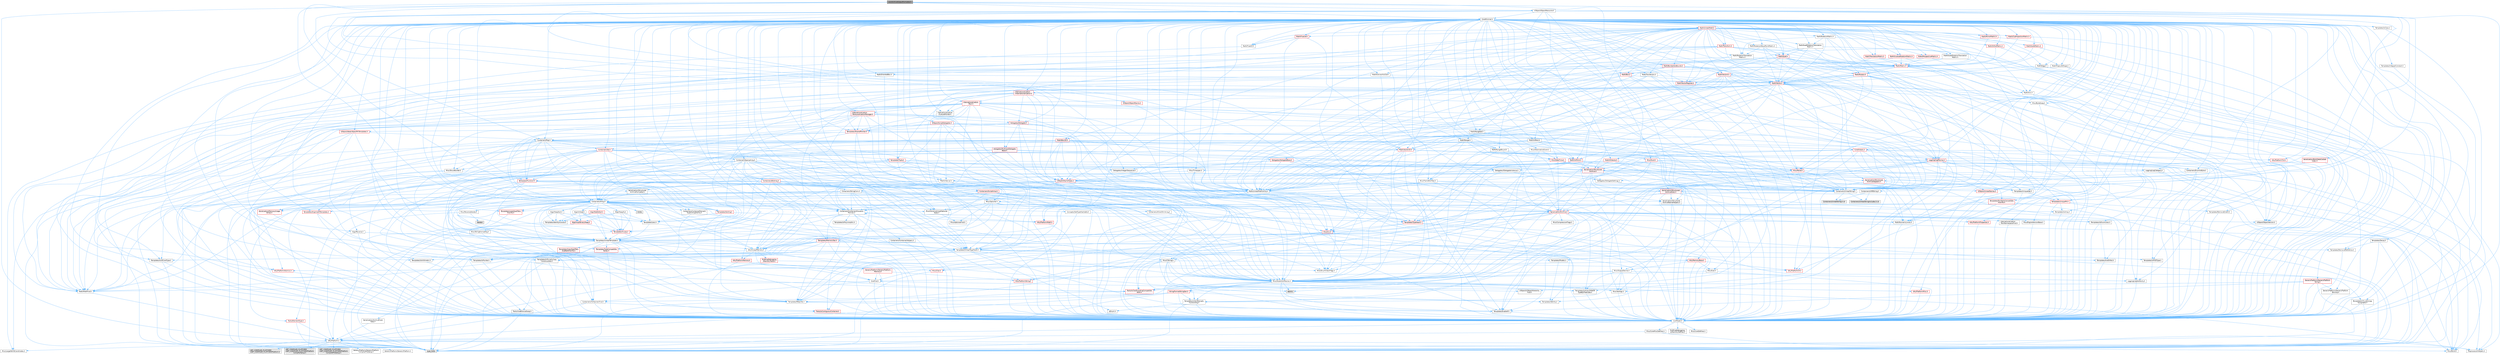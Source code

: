 digraph "JsonArchiveOutputFormatter.h"
{
 // INTERACTIVE_SVG=YES
 // LATEX_PDF_SIZE
  bgcolor="transparent";
  edge [fontname=Helvetica,fontsize=10,labelfontname=Helvetica,labelfontsize=10];
  node [fontname=Helvetica,fontsize=10,shape=box,height=0.2,width=0.4];
  Node1 [id="Node000001",label="JsonArchiveOutputFormatter.h",height=0.2,width=0.4,color="gray40", fillcolor="grey60", style="filled", fontcolor="black",tooltip=" "];
  Node1 -> Node2 [id="edge1_Node000001_Node000002",color="steelblue1",style="solid",tooltip=" "];
  Node2 [id="Node000002",label="Containers/Array.h",height=0.2,width=0.4,color="grey40", fillcolor="white", style="filled",URL="$df/dd0/Array_8h.html",tooltip=" "];
  Node2 -> Node3 [id="edge2_Node000002_Node000003",color="steelblue1",style="solid",tooltip=" "];
  Node3 [id="Node000003",label="CoreTypes.h",height=0.2,width=0.4,color="grey40", fillcolor="white", style="filled",URL="$dc/dec/CoreTypes_8h.html",tooltip=" "];
  Node3 -> Node4 [id="edge3_Node000003_Node000004",color="steelblue1",style="solid",tooltip=" "];
  Node4 [id="Node000004",label="HAL/Platform.h",height=0.2,width=0.4,color="grey40", fillcolor="white", style="filled",URL="$d9/dd0/Platform_8h.html",tooltip=" "];
  Node4 -> Node5 [id="edge4_Node000004_Node000005",color="steelblue1",style="solid",tooltip=" "];
  Node5 [id="Node000005",label="Misc/Build.h",height=0.2,width=0.4,color="grey40", fillcolor="white", style="filled",URL="$d3/dbb/Build_8h.html",tooltip=" "];
  Node4 -> Node6 [id="edge5_Node000004_Node000006",color="steelblue1",style="solid",tooltip=" "];
  Node6 [id="Node000006",label="Misc/LargeWorldCoordinates.h",height=0.2,width=0.4,color="grey40", fillcolor="white", style="filled",URL="$d2/dcb/LargeWorldCoordinates_8h.html",tooltip=" "];
  Node4 -> Node7 [id="edge6_Node000004_Node000007",color="steelblue1",style="solid",tooltip=" "];
  Node7 [id="Node000007",label="type_traits",height=0.2,width=0.4,color="grey60", fillcolor="#E0E0E0", style="filled",tooltip=" "];
  Node4 -> Node8 [id="edge7_Node000004_Node000008",color="steelblue1",style="solid",tooltip=" "];
  Node8 [id="Node000008",label="PreprocessorHelpers.h",height=0.2,width=0.4,color="grey40", fillcolor="white", style="filled",URL="$db/ddb/PreprocessorHelpers_8h.html",tooltip=" "];
  Node4 -> Node9 [id="edge8_Node000004_Node000009",color="steelblue1",style="solid",tooltip=" "];
  Node9 [id="Node000009",label="UBT_COMPILED_PLATFORM\l/UBT_COMPILED_PLATFORMPlatform\lCompilerPreSetup.h",height=0.2,width=0.4,color="grey60", fillcolor="#E0E0E0", style="filled",tooltip=" "];
  Node4 -> Node10 [id="edge9_Node000004_Node000010",color="steelblue1",style="solid",tooltip=" "];
  Node10 [id="Node000010",label="GenericPlatform/GenericPlatform\lCompilerPreSetup.h",height=0.2,width=0.4,color="grey40", fillcolor="white", style="filled",URL="$d9/dc8/GenericPlatformCompilerPreSetup_8h.html",tooltip=" "];
  Node4 -> Node11 [id="edge10_Node000004_Node000011",color="steelblue1",style="solid",tooltip=" "];
  Node11 [id="Node000011",label="GenericPlatform/GenericPlatform.h",height=0.2,width=0.4,color="grey40", fillcolor="white", style="filled",URL="$d6/d84/GenericPlatform_8h.html",tooltip=" "];
  Node4 -> Node12 [id="edge11_Node000004_Node000012",color="steelblue1",style="solid",tooltip=" "];
  Node12 [id="Node000012",label="UBT_COMPILED_PLATFORM\l/UBT_COMPILED_PLATFORMPlatform.h",height=0.2,width=0.4,color="grey60", fillcolor="#E0E0E0", style="filled",tooltip=" "];
  Node4 -> Node13 [id="edge12_Node000004_Node000013",color="steelblue1",style="solid",tooltip=" "];
  Node13 [id="Node000013",label="UBT_COMPILED_PLATFORM\l/UBT_COMPILED_PLATFORMPlatform\lCompilerSetup.h",height=0.2,width=0.4,color="grey60", fillcolor="#E0E0E0", style="filled",tooltip=" "];
  Node3 -> Node14 [id="edge13_Node000003_Node000014",color="steelblue1",style="solid",tooltip=" "];
  Node14 [id="Node000014",label="ProfilingDebugging\l/UMemoryDefines.h",height=0.2,width=0.4,color="grey40", fillcolor="white", style="filled",URL="$d2/da2/UMemoryDefines_8h.html",tooltip=" "];
  Node3 -> Node15 [id="edge14_Node000003_Node000015",color="steelblue1",style="solid",tooltip=" "];
  Node15 [id="Node000015",label="Misc/CoreMiscDefines.h",height=0.2,width=0.4,color="grey40", fillcolor="white", style="filled",URL="$da/d38/CoreMiscDefines_8h.html",tooltip=" "];
  Node15 -> Node4 [id="edge15_Node000015_Node000004",color="steelblue1",style="solid",tooltip=" "];
  Node15 -> Node8 [id="edge16_Node000015_Node000008",color="steelblue1",style="solid",tooltip=" "];
  Node3 -> Node16 [id="edge17_Node000003_Node000016",color="steelblue1",style="solid",tooltip=" "];
  Node16 [id="Node000016",label="Misc/CoreDefines.h",height=0.2,width=0.4,color="grey40", fillcolor="white", style="filled",URL="$d3/dd2/CoreDefines_8h.html",tooltip=" "];
  Node2 -> Node17 [id="edge18_Node000002_Node000017",color="steelblue1",style="solid",tooltip=" "];
  Node17 [id="Node000017",label="Misc/AssertionMacros.h",height=0.2,width=0.4,color="grey40", fillcolor="white", style="filled",URL="$d0/dfa/AssertionMacros_8h.html",tooltip=" "];
  Node17 -> Node3 [id="edge19_Node000017_Node000003",color="steelblue1",style="solid",tooltip=" "];
  Node17 -> Node4 [id="edge20_Node000017_Node000004",color="steelblue1",style="solid",tooltip=" "];
  Node17 -> Node18 [id="edge21_Node000017_Node000018",color="steelblue1",style="solid",tooltip=" "];
  Node18 [id="Node000018",label="HAL/PlatformMisc.h",height=0.2,width=0.4,color="red", fillcolor="#FFF0F0", style="filled",URL="$d0/df5/PlatformMisc_8h.html",tooltip=" "];
  Node18 -> Node3 [id="edge22_Node000018_Node000003",color="steelblue1",style="solid",tooltip=" "];
  Node17 -> Node8 [id="edge23_Node000017_Node000008",color="steelblue1",style="solid",tooltip=" "];
  Node17 -> Node54 [id="edge24_Node000017_Node000054",color="steelblue1",style="solid",tooltip=" "];
  Node54 [id="Node000054",label="Templates/EnableIf.h",height=0.2,width=0.4,color="grey40", fillcolor="white", style="filled",URL="$d7/d60/EnableIf_8h.html",tooltip=" "];
  Node54 -> Node3 [id="edge25_Node000054_Node000003",color="steelblue1",style="solid",tooltip=" "];
  Node17 -> Node55 [id="edge26_Node000017_Node000055",color="steelblue1",style="solid",tooltip=" "];
  Node55 [id="Node000055",label="Templates/IsArrayOrRefOf\lTypeByPredicate.h",height=0.2,width=0.4,color="grey40", fillcolor="white", style="filled",URL="$d6/da1/IsArrayOrRefOfTypeByPredicate_8h.html",tooltip=" "];
  Node55 -> Node3 [id="edge27_Node000055_Node000003",color="steelblue1",style="solid",tooltip=" "];
  Node17 -> Node56 [id="edge28_Node000017_Node000056",color="steelblue1",style="solid",tooltip=" "];
  Node56 [id="Node000056",label="Templates/IsValidVariadic\lFunctionArg.h",height=0.2,width=0.4,color="grey40", fillcolor="white", style="filled",URL="$d0/dc8/IsValidVariadicFunctionArg_8h.html",tooltip=" "];
  Node56 -> Node3 [id="edge29_Node000056_Node000003",color="steelblue1",style="solid",tooltip=" "];
  Node56 -> Node57 [id="edge30_Node000056_Node000057",color="steelblue1",style="solid",tooltip=" "];
  Node57 [id="Node000057",label="IsEnum.h",height=0.2,width=0.4,color="grey40", fillcolor="white", style="filled",URL="$d4/de5/IsEnum_8h.html",tooltip=" "];
  Node56 -> Node7 [id="edge31_Node000056_Node000007",color="steelblue1",style="solid",tooltip=" "];
  Node17 -> Node58 [id="edge32_Node000017_Node000058",color="steelblue1",style="solid",tooltip=" "];
  Node58 [id="Node000058",label="Traits/IsCharEncodingCompatible\lWith.h",height=0.2,width=0.4,color="red", fillcolor="#FFF0F0", style="filled",URL="$df/dd1/IsCharEncodingCompatibleWith_8h.html",tooltip=" "];
  Node58 -> Node7 [id="edge33_Node000058_Node000007",color="steelblue1",style="solid",tooltip=" "];
  Node17 -> Node60 [id="edge34_Node000017_Node000060",color="steelblue1",style="solid",tooltip=" "];
  Node60 [id="Node000060",label="Misc/VarArgs.h",height=0.2,width=0.4,color="grey40", fillcolor="white", style="filled",URL="$d5/d6f/VarArgs_8h.html",tooltip=" "];
  Node60 -> Node3 [id="edge35_Node000060_Node000003",color="steelblue1",style="solid",tooltip=" "];
  Node17 -> Node61 [id="edge36_Node000017_Node000061",color="steelblue1",style="solid",tooltip=" "];
  Node61 [id="Node000061",label="String/FormatStringSan.h",height=0.2,width=0.4,color="red", fillcolor="#FFF0F0", style="filled",URL="$d3/d8b/FormatStringSan_8h.html",tooltip=" "];
  Node61 -> Node7 [id="edge37_Node000061_Node000007",color="steelblue1",style="solid",tooltip=" "];
  Node61 -> Node3 [id="edge38_Node000061_Node000003",color="steelblue1",style="solid",tooltip=" "];
  Node61 -> Node62 [id="edge39_Node000061_Node000062",color="steelblue1",style="solid",tooltip=" "];
  Node62 [id="Node000062",label="Templates/Requires.h",height=0.2,width=0.4,color="grey40", fillcolor="white", style="filled",URL="$dc/d96/Requires_8h.html",tooltip=" "];
  Node62 -> Node54 [id="edge40_Node000062_Node000054",color="steelblue1",style="solid",tooltip=" "];
  Node62 -> Node7 [id="edge41_Node000062_Node000007",color="steelblue1",style="solid",tooltip=" "];
  Node61 -> Node63 [id="edge42_Node000061_Node000063",color="steelblue1",style="solid",tooltip=" "];
  Node63 [id="Node000063",label="Templates/Identity.h",height=0.2,width=0.4,color="grey40", fillcolor="white", style="filled",URL="$d0/dd5/Identity_8h.html",tooltip=" "];
  Node61 -> Node56 [id="edge43_Node000061_Node000056",color="steelblue1",style="solid",tooltip=" "];
  Node61 -> Node26 [id="edge44_Node000061_Node000026",color="steelblue1",style="solid",tooltip=" "];
  Node26 [id="Node000026",label="Containers/ContainersFwd.h",height=0.2,width=0.4,color="grey40", fillcolor="white", style="filled",URL="$d4/d0a/ContainersFwd_8h.html",tooltip=" "];
  Node26 -> Node4 [id="edge45_Node000026_Node000004",color="steelblue1",style="solid",tooltip=" "];
  Node26 -> Node3 [id="edge46_Node000026_Node000003",color="steelblue1",style="solid",tooltip=" "];
  Node26 -> Node23 [id="edge47_Node000026_Node000023",color="steelblue1",style="solid",tooltip=" "];
  Node23 [id="Node000023",label="Traits/IsContiguousContainer.h",height=0.2,width=0.4,color="red", fillcolor="#FFF0F0", style="filled",URL="$d5/d3c/IsContiguousContainer_8h.html",tooltip=" "];
  Node23 -> Node3 [id="edge48_Node000023_Node000003",color="steelblue1",style="solid",tooltip=" "];
  Node17 -> Node67 [id="edge49_Node000017_Node000067",color="steelblue1",style="solid",tooltip=" "];
  Node67 [id="Node000067",label="atomic",height=0.2,width=0.4,color="grey60", fillcolor="#E0E0E0", style="filled",tooltip=" "];
  Node2 -> Node68 [id="edge50_Node000002_Node000068",color="steelblue1",style="solid",tooltip=" "];
  Node68 [id="Node000068",label="Misc/IntrusiveUnsetOptional\lState.h",height=0.2,width=0.4,color="grey40", fillcolor="white", style="filled",URL="$d2/d0a/IntrusiveUnsetOptionalState_8h.html",tooltip=" "];
  Node68 -> Node69 [id="edge51_Node000068_Node000069",color="steelblue1",style="solid",tooltip=" "];
  Node69 [id="Node000069",label="Misc/OptionalFwd.h",height=0.2,width=0.4,color="grey40", fillcolor="white", style="filled",URL="$dc/d50/OptionalFwd_8h.html",tooltip=" "];
  Node2 -> Node70 [id="edge52_Node000002_Node000070",color="steelblue1",style="solid",tooltip=" "];
  Node70 [id="Node000070",label="Misc/ReverseIterate.h",height=0.2,width=0.4,color="grey40", fillcolor="white", style="filled",URL="$db/de3/ReverseIterate_8h.html",tooltip=" "];
  Node70 -> Node4 [id="edge53_Node000070_Node000004",color="steelblue1",style="solid",tooltip=" "];
  Node70 -> Node71 [id="edge54_Node000070_Node000071",color="steelblue1",style="solid",tooltip=" "];
  Node71 [id="Node000071",label="iterator",height=0.2,width=0.4,color="grey60", fillcolor="#E0E0E0", style="filled",tooltip=" "];
  Node2 -> Node72 [id="edge55_Node000002_Node000072",color="steelblue1",style="solid",tooltip=" "];
  Node72 [id="Node000072",label="HAL/UnrealMemory.h",height=0.2,width=0.4,color="grey40", fillcolor="white", style="filled",URL="$d9/d96/UnrealMemory_8h.html",tooltip=" "];
  Node72 -> Node3 [id="edge56_Node000072_Node000003",color="steelblue1",style="solid",tooltip=" "];
  Node72 -> Node73 [id="edge57_Node000072_Node000073",color="steelblue1",style="solid",tooltip=" "];
  Node73 [id="Node000073",label="GenericPlatform/GenericPlatform\lMemory.h",height=0.2,width=0.4,color="red", fillcolor="#FFF0F0", style="filled",URL="$dd/d22/GenericPlatformMemory_8h.html",tooltip=" "];
  Node73 -> Node25 [id="edge58_Node000073_Node000025",color="steelblue1",style="solid",tooltip=" "];
  Node25 [id="Node000025",label="CoreFwd.h",height=0.2,width=0.4,color="grey40", fillcolor="white", style="filled",URL="$d1/d1e/CoreFwd_8h.html",tooltip=" "];
  Node25 -> Node3 [id="edge59_Node000025_Node000003",color="steelblue1",style="solid",tooltip=" "];
  Node25 -> Node26 [id="edge60_Node000025_Node000026",color="steelblue1",style="solid",tooltip=" "];
  Node25 -> Node27 [id="edge61_Node000025_Node000027",color="steelblue1",style="solid",tooltip=" "];
  Node27 [id="Node000027",label="Math/MathFwd.h",height=0.2,width=0.4,color="grey40", fillcolor="white", style="filled",URL="$d2/d10/MathFwd_8h.html",tooltip=" "];
  Node27 -> Node4 [id="edge62_Node000027_Node000004",color="steelblue1",style="solid",tooltip=" "];
  Node25 -> Node28 [id="edge63_Node000025_Node000028",color="steelblue1",style="solid",tooltip=" "];
  Node28 [id="Node000028",label="UObject/UObjectHierarchy\lFwd.h",height=0.2,width=0.4,color="grey40", fillcolor="white", style="filled",URL="$d3/d13/UObjectHierarchyFwd_8h.html",tooltip=" "];
  Node73 -> Node3 [id="edge64_Node000073_Node000003",color="steelblue1",style="solid",tooltip=" "];
  Node73 -> Node74 [id="edge65_Node000073_Node000074",color="steelblue1",style="solid",tooltip=" "];
  Node74 [id="Node000074",label="HAL/PlatformString.h",height=0.2,width=0.4,color="red", fillcolor="#FFF0F0", style="filled",URL="$db/db5/PlatformString_8h.html",tooltip=" "];
  Node74 -> Node3 [id="edge66_Node000074_Node000003",color="steelblue1",style="solid",tooltip=" "];
  Node72 -> Node76 [id="edge67_Node000072_Node000076",color="steelblue1",style="solid",tooltip=" "];
  Node76 [id="Node000076",label="HAL/MemoryBase.h",height=0.2,width=0.4,color="red", fillcolor="#FFF0F0", style="filled",URL="$d6/d9f/MemoryBase_8h.html",tooltip=" "];
  Node76 -> Node3 [id="edge68_Node000076_Node000003",color="steelblue1",style="solid",tooltip=" "];
  Node76 -> Node47 [id="edge69_Node000076_Node000047",color="steelblue1",style="solid",tooltip=" "];
  Node47 [id="Node000047",label="HAL/PlatformAtomics.h",height=0.2,width=0.4,color="red", fillcolor="#FFF0F0", style="filled",URL="$d3/d36/PlatformAtomics_8h.html",tooltip=" "];
  Node47 -> Node3 [id="edge70_Node000047_Node000003",color="steelblue1",style="solid",tooltip=" "];
  Node76 -> Node30 [id="edge71_Node000076_Node000030",color="steelblue1",style="solid",tooltip=" "];
  Node30 [id="Node000030",label="HAL/PlatformCrt.h",height=0.2,width=0.4,color="red", fillcolor="#FFF0F0", style="filled",URL="$d8/d75/PlatformCrt_8h.html",tooltip=" "];
  Node76 -> Node77 [id="edge72_Node000076_Node000077",color="steelblue1",style="solid",tooltip=" "];
  Node77 [id="Node000077",label="Misc/Exec.h",height=0.2,width=0.4,color="grey40", fillcolor="white", style="filled",URL="$de/ddb/Exec_8h.html",tooltip=" "];
  Node77 -> Node3 [id="edge73_Node000077_Node000003",color="steelblue1",style="solid",tooltip=" "];
  Node77 -> Node17 [id="edge74_Node000077_Node000017",color="steelblue1",style="solid",tooltip=" "];
  Node76 -> Node78 [id="edge75_Node000076_Node000078",color="steelblue1",style="solid",tooltip=" "];
  Node78 [id="Node000078",label="Misc/OutputDevice.h",height=0.2,width=0.4,color="grey40", fillcolor="white", style="filled",URL="$d7/d32/OutputDevice_8h.html",tooltip=" "];
  Node78 -> Node25 [id="edge76_Node000078_Node000025",color="steelblue1",style="solid",tooltip=" "];
  Node78 -> Node3 [id="edge77_Node000078_Node000003",color="steelblue1",style="solid",tooltip=" "];
  Node78 -> Node79 [id="edge78_Node000078_Node000079",color="steelblue1",style="solid",tooltip=" "];
  Node79 [id="Node000079",label="Logging/LogVerbosity.h",height=0.2,width=0.4,color="grey40", fillcolor="white", style="filled",URL="$d2/d8f/LogVerbosity_8h.html",tooltip=" "];
  Node79 -> Node3 [id="edge79_Node000079_Node000003",color="steelblue1",style="solid",tooltip=" "];
  Node78 -> Node60 [id="edge80_Node000078_Node000060",color="steelblue1",style="solid",tooltip=" "];
  Node78 -> Node55 [id="edge81_Node000078_Node000055",color="steelblue1",style="solid",tooltip=" "];
  Node78 -> Node56 [id="edge82_Node000078_Node000056",color="steelblue1",style="solid",tooltip=" "];
  Node78 -> Node58 [id="edge83_Node000078_Node000058",color="steelblue1",style="solid",tooltip=" "];
  Node72 -> Node89 [id="edge84_Node000072_Node000089",color="steelblue1",style="solid",tooltip=" "];
  Node89 [id="Node000089",label="HAL/PlatformMemory.h",height=0.2,width=0.4,color="red", fillcolor="#FFF0F0", style="filled",URL="$de/d68/PlatformMemory_8h.html",tooltip=" "];
  Node89 -> Node3 [id="edge85_Node000089_Node000003",color="steelblue1",style="solid",tooltip=" "];
  Node89 -> Node73 [id="edge86_Node000089_Node000073",color="steelblue1",style="solid",tooltip=" "];
  Node72 -> Node91 [id="edge87_Node000072_Node000091",color="steelblue1",style="solid",tooltip=" "];
  Node91 [id="Node000091",label="ProfilingDebugging\l/MemoryTrace.h",height=0.2,width=0.4,color="red", fillcolor="#FFF0F0", style="filled",URL="$da/dd7/MemoryTrace_8h.html",tooltip=" "];
  Node91 -> Node4 [id="edge88_Node000091_Node000004",color="steelblue1",style="solid",tooltip=" "];
  Node91 -> Node42 [id="edge89_Node000091_Node000042",color="steelblue1",style="solid",tooltip=" "];
  Node42 [id="Node000042",label="Misc/EnumClassFlags.h",height=0.2,width=0.4,color="grey40", fillcolor="white", style="filled",URL="$d8/de7/EnumClassFlags_8h.html",tooltip=" "];
  Node72 -> Node92 [id="edge90_Node000072_Node000092",color="steelblue1",style="solid",tooltip=" "];
  Node92 [id="Node000092",label="Templates/IsPointer.h",height=0.2,width=0.4,color="grey40", fillcolor="white", style="filled",URL="$d7/d05/IsPointer_8h.html",tooltip=" "];
  Node92 -> Node3 [id="edge91_Node000092_Node000003",color="steelblue1",style="solid",tooltip=" "];
  Node2 -> Node93 [id="edge92_Node000002_Node000093",color="steelblue1",style="solid",tooltip=" "];
  Node93 [id="Node000093",label="Templates/UnrealTypeTraits.h",height=0.2,width=0.4,color="grey40", fillcolor="white", style="filled",URL="$d2/d2d/UnrealTypeTraits_8h.html",tooltip=" "];
  Node93 -> Node3 [id="edge93_Node000093_Node000003",color="steelblue1",style="solid",tooltip=" "];
  Node93 -> Node92 [id="edge94_Node000093_Node000092",color="steelblue1",style="solid",tooltip=" "];
  Node93 -> Node17 [id="edge95_Node000093_Node000017",color="steelblue1",style="solid",tooltip=" "];
  Node93 -> Node85 [id="edge96_Node000093_Node000085",color="steelblue1",style="solid",tooltip=" "];
  Node85 [id="Node000085",label="Templates/AndOrNot.h",height=0.2,width=0.4,color="grey40", fillcolor="white", style="filled",URL="$db/d0a/AndOrNot_8h.html",tooltip=" "];
  Node85 -> Node3 [id="edge97_Node000085_Node000003",color="steelblue1",style="solid",tooltip=" "];
  Node93 -> Node54 [id="edge98_Node000093_Node000054",color="steelblue1",style="solid",tooltip=" "];
  Node93 -> Node94 [id="edge99_Node000093_Node000094",color="steelblue1",style="solid",tooltip=" "];
  Node94 [id="Node000094",label="Templates/IsArithmetic.h",height=0.2,width=0.4,color="grey40", fillcolor="white", style="filled",URL="$d2/d5d/IsArithmetic_8h.html",tooltip=" "];
  Node94 -> Node3 [id="edge100_Node000094_Node000003",color="steelblue1",style="solid",tooltip=" "];
  Node93 -> Node57 [id="edge101_Node000093_Node000057",color="steelblue1",style="solid",tooltip=" "];
  Node93 -> Node95 [id="edge102_Node000093_Node000095",color="steelblue1",style="solid",tooltip=" "];
  Node95 [id="Node000095",label="Templates/Models.h",height=0.2,width=0.4,color="grey40", fillcolor="white", style="filled",URL="$d3/d0c/Models_8h.html",tooltip=" "];
  Node95 -> Node63 [id="edge103_Node000095_Node000063",color="steelblue1",style="solid",tooltip=" "];
  Node93 -> Node96 [id="edge104_Node000093_Node000096",color="steelblue1",style="solid",tooltip=" "];
  Node96 [id="Node000096",label="Templates/IsPODType.h",height=0.2,width=0.4,color="grey40", fillcolor="white", style="filled",URL="$d7/db1/IsPODType_8h.html",tooltip=" "];
  Node96 -> Node3 [id="edge105_Node000096_Node000003",color="steelblue1",style="solid",tooltip=" "];
  Node93 -> Node97 [id="edge106_Node000093_Node000097",color="steelblue1",style="solid",tooltip=" "];
  Node97 [id="Node000097",label="Templates/IsUECoreType.h",height=0.2,width=0.4,color="grey40", fillcolor="white", style="filled",URL="$d1/db8/IsUECoreType_8h.html",tooltip=" "];
  Node97 -> Node3 [id="edge107_Node000097_Node000003",color="steelblue1",style="solid",tooltip=" "];
  Node97 -> Node7 [id="edge108_Node000097_Node000007",color="steelblue1",style="solid",tooltip=" "];
  Node93 -> Node86 [id="edge109_Node000093_Node000086",color="steelblue1",style="solid",tooltip=" "];
  Node86 [id="Node000086",label="Templates/IsTriviallyCopy\lConstructible.h",height=0.2,width=0.4,color="grey40", fillcolor="white", style="filled",URL="$d3/d78/IsTriviallyCopyConstructible_8h.html",tooltip=" "];
  Node86 -> Node3 [id="edge110_Node000086_Node000003",color="steelblue1",style="solid",tooltip=" "];
  Node86 -> Node7 [id="edge111_Node000086_Node000007",color="steelblue1",style="solid",tooltip=" "];
  Node2 -> Node98 [id="edge112_Node000002_Node000098",color="steelblue1",style="solid",tooltip=" "];
  Node98 [id="Node000098",label="Templates/UnrealTemplate.h",height=0.2,width=0.4,color="grey40", fillcolor="white", style="filled",URL="$d4/d24/UnrealTemplate_8h.html",tooltip=" "];
  Node98 -> Node3 [id="edge113_Node000098_Node000003",color="steelblue1",style="solid",tooltip=" "];
  Node98 -> Node92 [id="edge114_Node000098_Node000092",color="steelblue1",style="solid",tooltip=" "];
  Node98 -> Node72 [id="edge115_Node000098_Node000072",color="steelblue1",style="solid",tooltip=" "];
  Node98 -> Node99 [id="edge116_Node000098_Node000099",color="steelblue1",style="solid",tooltip=" "];
  Node99 [id="Node000099",label="Templates/CopyQualifiers\lAndRefsFromTo.h",height=0.2,width=0.4,color="red", fillcolor="#FFF0F0", style="filled",URL="$d3/db3/CopyQualifiersAndRefsFromTo_8h.html",tooltip=" "];
  Node98 -> Node93 [id="edge117_Node000098_Node000093",color="steelblue1",style="solid",tooltip=" "];
  Node98 -> Node101 [id="edge118_Node000098_Node000101",color="steelblue1",style="solid",tooltip=" "];
  Node101 [id="Node000101",label="Templates/RemoveReference.h",height=0.2,width=0.4,color="grey40", fillcolor="white", style="filled",URL="$da/dbe/RemoveReference_8h.html",tooltip=" "];
  Node101 -> Node3 [id="edge119_Node000101_Node000003",color="steelblue1",style="solid",tooltip=" "];
  Node98 -> Node62 [id="edge120_Node000098_Node000062",color="steelblue1",style="solid",tooltip=" "];
  Node98 -> Node102 [id="edge121_Node000098_Node000102",color="steelblue1",style="solid",tooltip=" "];
  Node102 [id="Node000102",label="Templates/TypeCompatible\lBytes.h",height=0.2,width=0.4,color="red", fillcolor="#FFF0F0", style="filled",URL="$df/d0a/TypeCompatibleBytes_8h.html",tooltip=" "];
  Node102 -> Node3 [id="edge122_Node000102_Node000003",color="steelblue1",style="solid",tooltip=" "];
  Node102 -> Node7 [id="edge123_Node000102_Node000007",color="steelblue1",style="solid",tooltip=" "];
  Node98 -> Node63 [id="edge124_Node000098_Node000063",color="steelblue1",style="solid",tooltip=" "];
  Node98 -> Node23 [id="edge125_Node000098_Node000023",color="steelblue1",style="solid",tooltip=" "];
  Node98 -> Node103 [id="edge126_Node000098_Node000103",color="steelblue1",style="solid",tooltip=" "];
  Node103 [id="Node000103",label="Traits/UseBitwiseSwap.h",height=0.2,width=0.4,color="grey40", fillcolor="white", style="filled",URL="$db/df3/UseBitwiseSwap_8h.html",tooltip=" "];
  Node103 -> Node3 [id="edge127_Node000103_Node000003",color="steelblue1",style="solid",tooltip=" "];
  Node103 -> Node7 [id="edge128_Node000103_Node000007",color="steelblue1",style="solid",tooltip=" "];
  Node98 -> Node7 [id="edge129_Node000098_Node000007",color="steelblue1",style="solid",tooltip=" "];
  Node2 -> Node104 [id="edge130_Node000002_Node000104",color="steelblue1",style="solid",tooltip=" "];
  Node104 [id="Node000104",label="Containers/AllowShrinking.h",height=0.2,width=0.4,color="grey40", fillcolor="white", style="filled",URL="$d7/d1a/AllowShrinking_8h.html",tooltip=" "];
  Node104 -> Node3 [id="edge131_Node000104_Node000003",color="steelblue1",style="solid",tooltip=" "];
  Node2 -> Node105 [id="edge132_Node000002_Node000105",color="steelblue1",style="solid",tooltip=" "];
  Node105 [id="Node000105",label="Containers/ContainerAllocation\lPolicies.h",height=0.2,width=0.4,color="grey40", fillcolor="white", style="filled",URL="$d7/dff/ContainerAllocationPolicies_8h.html",tooltip=" "];
  Node105 -> Node3 [id="edge133_Node000105_Node000003",color="steelblue1",style="solid",tooltip=" "];
  Node105 -> Node106 [id="edge134_Node000105_Node000106",color="steelblue1",style="solid",tooltip=" "];
  Node106 [id="Node000106",label="Containers/ContainerHelpers.h",height=0.2,width=0.4,color="grey40", fillcolor="white", style="filled",URL="$d7/d33/ContainerHelpers_8h.html",tooltip=" "];
  Node106 -> Node3 [id="edge135_Node000106_Node000003",color="steelblue1",style="solid",tooltip=" "];
  Node105 -> Node105 [id="edge136_Node000105_Node000105",color="steelblue1",style="solid",tooltip=" "];
  Node105 -> Node107 [id="edge137_Node000105_Node000107",color="steelblue1",style="solid",tooltip=" "];
  Node107 [id="Node000107",label="HAL/PlatformMath.h",height=0.2,width=0.4,color="red", fillcolor="#FFF0F0", style="filled",URL="$dc/d53/PlatformMath_8h.html",tooltip=" "];
  Node107 -> Node3 [id="edge138_Node000107_Node000003",color="steelblue1",style="solid",tooltip=" "];
  Node105 -> Node72 [id="edge139_Node000105_Node000072",color="steelblue1",style="solid",tooltip=" "];
  Node105 -> Node40 [id="edge140_Node000105_Node000040",color="steelblue1",style="solid",tooltip=" "];
  Node40 [id="Node000040",label="Math/NumericLimits.h",height=0.2,width=0.4,color="grey40", fillcolor="white", style="filled",URL="$df/d1b/NumericLimits_8h.html",tooltip=" "];
  Node40 -> Node3 [id="edge141_Node000040_Node000003",color="steelblue1",style="solid",tooltip=" "];
  Node105 -> Node17 [id="edge142_Node000105_Node000017",color="steelblue1",style="solid",tooltip=" "];
  Node105 -> Node115 [id="edge143_Node000105_Node000115",color="steelblue1",style="solid",tooltip=" "];
  Node115 [id="Node000115",label="Templates/IsPolymorphic.h",height=0.2,width=0.4,color="grey40", fillcolor="white", style="filled",URL="$dc/d20/IsPolymorphic_8h.html",tooltip=" "];
  Node105 -> Node116 [id="edge144_Node000105_Node000116",color="steelblue1",style="solid",tooltip=" "];
  Node116 [id="Node000116",label="Templates/MemoryOps.h",height=0.2,width=0.4,color="red", fillcolor="#FFF0F0", style="filled",URL="$db/dea/MemoryOps_8h.html",tooltip=" "];
  Node116 -> Node3 [id="edge145_Node000116_Node000003",color="steelblue1",style="solid",tooltip=" "];
  Node116 -> Node72 [id="edge146_Node000116_Node000072",color="steelblue1",style="solid",tooltip=" "];
  Node116 -> Node87 [id="edge147_Node000116_Node000087",color="steelblue1",style="solid",tooltip=" "];
  Node87 [id="Node000087",label="Templates/IsTriviallyCopy\lAssignable.h",height=0.2,width=0.4,color="grey40", fillcolor="white", style="filled",URL="$d2/df2/IsTriviallyCopyAssignable_8h.html",tooltip=" "];
  Node87 -> Node3 [id="edge148_Node000087_Node000003",color="steelblue1",style="solid",tooltip=" "];
  Node87 -> Node7 [id="edge149_Node000087_Node000007",color="steelblue1",style="solid",tooltip=" "];
  Node116 -> Node86 [id="edge150_Node000116_Node000086",color="steelblue1",style="solid",tooltip=" "];
  Node116 -> Node62 [id="edge151_Node000116_Node000062",color="steelblue1",style="solid",tooltip=" "];
  Node116 -> Node93 [id="edge152_Node000116_Node000093",color="steelblue1",style="solid",tooltip=" "];
  Node116 -> Node103 [id="edge153_Node000116_Node000103",color="steelblue1",style="solid",tooltip=" "];
  Node116 -> Node7 [id="edge154_Node000116_Node000007",color="steelblue1",style="solid",tooltip=" "];
  Node105 -> Node102 [id="edge155_Node000105_Node000102",color="steelblue1",style="solid",tooltip=" "];
  Node105 -> Node7 [id="edge156_Node000105_Node000007",color="steelblue1",style="solid",tooltip=" "];
  Node2 -> Node117 [id="edge157_Node000002_Node000117",color="steelblue1",style="solid",tooltip=" "];
  Node117 [id="Node000117",label="Containers/ContainerElement\lTypeCompatibility.h",height=0.2,width=0.4,color="grey40", fillcolor="white", style="filled",URL="$df/ddf/ContainerElementTypeCompatibility_8h.html",tooltip=" "];
  Node117 -> Node3 [id="edge158_Node000117_Node000003",color="steelblue1",style="solid",tooltip=" "];
  Node117 -> Node93 [id="edge159_Node000117_Node000093",color="steelblue1",style="solid",tooltip=" "];
  Node2 -> Node118 [id="edge160_Node000002_Node000118",color="steelblue1",style="solid",tooltip=" "];
  Node118 [id="Node000118",label="Serialization/Archive.h",height=0.2,width=0.4,color="red", fillcolor="#FFF0F0", style="filled",URL="$d7/d3b/Archive_8h.html",tooltip=" "];
  Node118 -> Node25 [id="edge161_Node000118_Node000025",color="steelblue1",style="solid",tooltip=" "];
  Node118 -> Node3 [id="edge162_Node000118_Node000003",color="steelblue1",style="solid",tooltip=" "];
  Node118 -> Node119 [id="edge163_Node000118_Node000119",color="steelblue1",style="solid",tooltip=" "];
  Node119 [id="Node000119",label="HAL/PlatformProperties.h",height=0.2,width=0.4,color="red", fillcolor="#FFF0F0", style="filled",URL="$d9/db0/PlatformProperties_8h.html",tooltip=" "];
  Node119 -> Node3 [id="edge164_Node000119_Node000003",color="steelblue1",style="solid",tooltip=" "];
  Node118 -> Node122 [id="edge165_Node000118_Node000122",color="steelblue1",style="solid",tooltip=" "];
  Node122 [id="Node000122",label="Internationalization\l/TextNamespaceFwd.h",height=0.2,width=0.4,color="grey40", fillcolor="white", style="filled",URL="$d8/d97/TextNamespaceFwd_8h.html",tooltip=" "];
  Node122 -> Node3 [id="edge166_Node000122_Node000003",color="steelblue1",style="solid",tooltip=" "];
  Node118 -> Node27 [id="edge167_Node000118_Node000027",color="steelblue1",style="solid",tooltip=" "];
  Node118 -> Node17 [id="edge168_Node000118_Node000017",color="steelblue1",style="solid",tooltip=" "];
  Node118 -> Node5 [id="edge169_Node000118_Node000005",color="steelblue1",style="solid",tooltip=" "];
  Node118 -> Node41 [id="edge170_Node000118_Node000041",color="steelblue1",style="solid",tooltip=" "];
  Node41 [id="Node000041",label="Misc/CompressionFlags.h",height=0.2,width=0.4,color="grey40", fillcolor="white", style="filled",URL="$d9/d76/CompressionFlags_8h.html",tooltip=" "];
  Node118 -> Node123 [id="edge171_Node000118_Node000123",color="steelblue1",style="solid",tooltip=" "];
  Node123 [id="Node000123",label="Misc/EngineVersionBase.h",height=0.2,width=0.4,color="grey40", fillcolor="white", style="filled",URL="$d5/d2b/EngineVersionBase_8h.html",tooltip=" "];
  Node123 -> Node3 [id="edge172_Node000123_Node000003",color="steelblue1",style="solid",tooltip=" "];
  Node118 -> Node60 [id="edge173_Node000118_Node000060",color="steelblue1",style="solid",tooltip=" "];
  Node118 -> Node124 [id="edge174_Node000118_Node000124",color="steelblue1",style="solid",tooltip=" "];
  Node124 [id="Node000124",label="Serialization/ArchiveCook\lData.h",height=0.2,width=0.4,color="grey40", fillcolor="white", style="filled",URL="$dc/db6/ArchiveCookData_8h.html",tooltip=" "];
  Node124 -> Node4 [id="edge175_Node000124_Node000004",color="steelblue1",style="solid",tooltip=" "];
  Node118 -> Node54 [id="edge176_Node000118_Node000054",color="steelblue1",style="solid",tooltip=" "];
  Node118 -> Node55 [id="edge177_Node000118_Node000055",color="steelblue1",style="solid",tooltip=" "];
  Node118 -> Node126 [id="edge178_Node000118_Node000126",color="steelblue1",style="solid",tooltip=" "];
  Node126 [id="Node000126",label="Templates/IsEnumClass.h",height=0.2,width=0.4,color="grey40", fillcolor="white", style="filled",URL="$d7/d15/IsEnumClass_8h.html",tooltip=" "];
  Node126 -> Node3 [id="edge179_Node000126_Node000003",color="steelblue1",style="solid",tooltip=" "];
  Node126 -> Node85 [id="edge180_Node000126_Node000085",color="steelblue1",style="solid",tooltip=" "];
  Node118 -> Node56 [id="edge181_Node000118_Node000056",color="steelblue1",style="solid",tooltip=" "];
  Node118 -> Node98 [id="edge182_Node000118_Node000098",color="steelblue1",style="solid",tooltip=" "];
  Node118 -> Node58 [id="edge183_Node000118_Node000058",color="steelblue1",style="solid",tooltip=" "];
  Node118 -> Node127 [id="edge184_Node000118_Node000127",color="steelblue1",style="solid",tooltip=" "];
  Node127 [id="Node000127",label="UObject/ObjectVersion.h",height=0.2,width=0.4,color="grey40", fillcolor="white", style="filled",URL="$da/d63/ObjectVersion_8h.html",tooltip=" "];
  Node127 -> Node3 [id="edge185_Node000127_Node000003",color="steelblue1",style="solid",tooltip=" "];
  Node2 -> Node128 [id="edge186_Node000002_Node000128",color="steelblue1",style="solid",tooltip=" "];
  Node128 [id="Node000128",label="Serialization/MemoryImage\lWriter.h",height=0.2,width=0.4,color="red", fillcolor="#FFF0F0", style="filled",URL="$d0/d08/MemoryImageWriter_8h.html",tooltip=" "];
  Node128 -> Node3 [id="edge187_Node000128_Node000003",color="steelblue1",style="solid",tooltip=" "];
  Node2 -> Node142 [id="edge188_Node000002_Node000142",color="steelblue1",style="solid",tooltip=" "];
  Node142 [id="Node000142",label="Algo/Heapify.h",height=0.2,width=0.4,color="grey40", fillcolor="white", style="filled",URL="$d0/d2a/Heapify_8h.html",tooltip=" "];
  Node142 -> Node143 [id="edge189_Node000142_Node000143",color="steelblue1",style="solid",tooltip=" "];
  Node143 [id="Node000143",label="Algo/Impl/BinaryHeap.h",height=0.2,width=0.4,color="red", fillcolor="#FFF0F0", style="filled",URL="$d7/da3/Algo_2Impl_2BinaryHeap_8h.html",tooltip=" "];
  Node143 -> Node144 [id="edge190_Node000143_Node000144",color="steelblue1",style="solid",tooltip=" "];
  Node144 [id="Node000144",label="Templates/Invoke.h",height=0.2,width=0.4,color="red", fillcolor="#FFF0F0", style="filled",URL="$d7/deb/Invoke_8h.html",tooltip=" "];
  Node144 -> Node3 [id="edge191_Node000144_Node000003",color="steelblue1",style="solid",tooltip=" "];
  Node144 -> Node98 [id="edge192_Node000144_Node000098",color="steelblue1",style="solid",tooltip=" "];
  Node144 -> Node7 [id="edge193_Node000144_Node000007",color="steelblue1",style="solid",tooltip=" "];
  Node143 -> Node7 [id="edge194_Node000143_Node000007",color="steelblue1",style="solid",tooltip=" "];
  Node142 -> Node148 [id="edge195_Node000142_Node000148",color="steelblue1",style="solid",tooltip=" "];
  Node148 [id="Node000148",label="Templates/IdentityFunctor.h",height=0.2,width=0.4,color="grey40", fillcolor="white", style="filled",URL="$d7/d2e/IdentityFunctor_8h.html",tooltip=" "];
  Node148 -> Node4 [id="edge196_Node000148_Node000004",color="steelblue1",style="solid",tooltip=" "];
  Node142 -> Node144 [id="edge197_Node000142_Node000144",color="steelblue1",style="solid",tooltip=" "];
  Node142 -> Node149 [id="edge198_Node000142_Node000149",color="steelblue1",style="solid",tooltip=" "];
  Node149 [id="Node000149",label="Templates/Less.h",height=0.2,width=0.4,color="grey40", fillcolor="white", style="filled",URL="$de/dc8/Less_8h.html",tooltip=" "];
  Node149 -> Node3 [id="edge199_Node000149_Node000003",color="steelblue1",style="solid",tooltip=" "];
  Node149 -> Node98 [id="edge200_Node000149_Node000098",color="steelblue1",style="solid",tooltip=" "];
  Node142 -> Node98 [id="edge201_Node000142_Node000098",color="steelblue1",style="solid",tooltip=" "];
  Node2 -> Node150 [id="edge202_Node000002_Node000150",color="steelblue1",style="solid",tooltip=" "];
  Node150 [id="Node000150",label="Algo/HeapSort.h",height=0.2,width=0.4,color="grey40", fillcolor="white", style="filled",URL="$d3/d92/HeapSort_8h.html",tooltip=" "];
  Node150 -> Node143 [id="edge203_Node000150_Node000143",color="steelblue1",style="solid",tooltip=" "];
  Node150 -> Node148 [id="edge204_Node000150_Node000148",color="steelblue1",style="solid",tooltip=" "];
  Node150 -> Node149 [id="edge205_Node000150_Node000149",color="steelblue1",style="solid",tooltip=" "];
  Node150 -> Node98 [id="edge206_Node000150_Node000098",color="steelblue1",style="solid",tooltip=" "];
  Node2 -> Node151 [id="edge207_Node000002_Node000151",color="steelblue1",style="solid",tooltip=" "];
  Node151 [id="Node000151",label="Algo/IsHeap.h",height=0.2,width=0.4,color="grey40", fillcolor="white", style="filled",URL="$de/d32/IsHeap_8h.html",tooltip=" "];
  Node151 -> Node143 [id="edge208_Node000151_Node000143",color="steelblue1",style="solid",tooltip=" "];
  Node151 -> Node148 [id="edge209_Node000151_Node000148",color="steelblue1",style="solid",tooltip=" "];
  Node151 -> Node144 [id="edge210_Node000151_Node000144",color="steelblue1",style="solid",tooltip=" "];
  Node151 -> Node149 [id="edge211_Node000151_Node000149",color="steelblue1",style="solid",tooltip=" "];
  Node151 -> Node98 [id="edge212_Node000151_Node000098",color="steelblue1",style="solid",tooltip=" "];
  Node2 -> Node143 [id="edge213_Node000002_Node000143",color="steelblue1",style="solid",tooltip=" "];
  Node2 -> Node152 [id="edge214_Node000002_Node000152",color="steelblue1",style="solid",tooltip=" "];
  Node152 [id="Node000152",label="Algo/StableSort.h",height=0.2,width=0.4,color="red", fillcolor="#FFF0F0", style="filled",URL="$d7/d3c/StableSort_8h.html",tooltip=" "];
  Node152 -> Node148 [id="edge215_Node000152_Node000148",color="steelblue1",style="solid",tooltip=" "];
  Node152 -> Node144 [id="edge216_Node000152_Node000144",color="steelblue1",style="solid",tooltip=" "];
  Node152 -> Node149 [id="edge217_Node000152_Node000149",color="steelblue1",style="solid",tooltip=" "];
  Node152 -> Node98 [id="edge218_Node000152_Node000098",color="steelblue1",style="solid",tooltip=" "];
  Node2 -> Node155 [id="edge219_Node000002_Node000155",color="steelblue1",style="solid",tooltip=" "];
  Node155 [id="Node000155",label="Concepts/GetTypeHashable.h",height=0.2,width=0.4,color="grey40", fillcolor="white", style="filled",URL="$d3/da2/GetTypeHashable_8h.html",tooltip=" "];
  Node155 -> Node3 [id="edge220_Node000155_Node000003",color="steelblue1",style="solid",tooltip=" "];
  Node155 -> Node133 [id="edge221_Node000155_Node000133",color="steelblue1",style="solid",tooltip=" "];
  Node133 [id="Node000133",label="Templates/TypeHash.h",height=0.2,width=0.4,color="red", fillcolor="#FFF0F0", style="filled",URL="$d1/d62/TypeHash_8h.html",tooltip=" "];
  Node133 -> Node3 [id="edge222_Node000133_Node000003",color="steelblue1",style="solid",tooltip=" "];
  Node133 -> Node62 [id="edge223_Node000133_Node000062",color="steelblue1",style="solid",tooltip=" "];
  Node133 -> Node134 [id="edge224_Node000133_Node000134",color="steelblue1",style="solid",tooltip=" "];
  Node134 [id="Node000134",label="Misc/Crc.h",height=0.2,width=0.4,color="red", fillcolor="#FFF0F0", style="filled",URL="$d4/dd2/Crc_8h.html",tooltip=" "];
  Node134 -> Node3 [id="edge225_Node000134_Node000003",color="steelblue1",style="solid",tooltip=" "];
  Node134 -> Node74 [id="edge226_Node000134_Node000074",color="steelblue1",style="solid",tooltip=" "];
  Node134 -> Node17 [id="edge227_Node000134_Node000017",color="steelblue1",style="solid",tooltip=" "];
  Node134 -> Node135 [id="edge228_Node000134_Node000135",color="steelblue1",style="solid",tooltip=" "];
  Node135 [id="Node000135",label="Misc/CString.h",height=0.2,width=0.4,color="grey40", fillcolor="white", style="filled",URL="$d2/d49/CString_8h.html",tooltip=" "];
  Node135 -> Node3 [id="edge229_Node000135_Node000003",color="steelblue1",style="solid",tooltip=" "];
  Node135 -> Node30 [id="edge230_Node000135_Node000030",color="steelblue1",style="solid",tooltip=" "];
  Node135 -> Node74 [id="edge231_Node000135_Node000074",color="steelblue1",style="solid",tooltip=" "];
  Node135 -> Node17 [id="edge232_Node000135_Node000017",color="steelblue1",style="solid",tooltip=" "];
  Node135 -> Node136 [id="edge233_Node000135_Node000136",color="steelblue1",style="solid",tooltip=" "];
  Node136 [id="Node000136",label="Misc/Char.h",height=0.2,width=0.4,color="red", fillcolor="#FFF0F0", style="filled",URL="$d0/d58/Char_8h.html",tooltip=" "];
  Node136 -> Node3 [id="edge234_Node000136_Node000003",color="steelblue1",style="solid",tooltip=" "];
  Node136 -> Node7 [id="edge235_Node000136_Node000007",color="steelblue1",style="solid",tooltip=" "];
  Node135 -> Node60 [id="edge236_Node000135_Node000060",color="steelblue1",style="solid",tooltip=" "];
  Node135 -> Node55 [id="edge237_Node000135_Node000055",color="steelblue1",style="solid",tooltip=" "];
  Node135 -> Node56 [id="edge238_Node000135_Node000056",color="steelblue1",style="solid",tooltip=" "];
  Node135 -> Node58 [id="edge239_Node000135_Node000058",color="steelblue1",style="solid",tooltip=" "];
  Node134 -> Node136 [id="edge240_Node000134_Node000136",color="steelblue1",style="solid",tooltip=" "];
  Node134 -> Node93 [id="edge241_Node000134_Node000093",color="steelblue1",style="solid",tooltip=" "];
  Node133 -> Node7 [id="edge242_Node000133_Node000007",color="steelblue1",style="solid",tooltip=" "];
  Node2 -> Node148 [id="edge243_Node000002_Node000148",color="steelblue1",style="solid",tooltip=" "];
  Node2 -> Node144 [id="edge244_Node000002_Node000144",color="steelblue1",style="solid",tooltip=" "];
  Node2 -> Node149 [id="edge245_Node000002_Node000149",color="steelblue1",style="solid",tooltip=" "];
  Node2 -> Node156 [id="edge246_Node000002_Node000156",color="steelblue1",style="solid",tooltip=" "];
  Node156 [id="Node000156",label="Templates/LosesQualifiers\lFromTo.h",height=0.2,width=0.4,color="red", fillcolor="#FFF0F0", style="filled",URL="$d2/db3/LosesQualifiersFromTo_8h.html",tooltip=" "];
  Node156 -> Node7 [id="edge247_Node000156_Node000007",color="steelblue1",style="solid",tooltip=" "];
  Node2 -> Node62 [id="edge248_Node000002_Node000062",color="steelblue1",style="solid",tooltip=" "];
  Node2 -> Node157 [id="edge249_Node000002_Node000157",color="steelblue1",style="solid",tooltip=" "];
  Node157 [id="Node000157",label="Templates/Sorting.h",height=0.2,width=0.4,color="red", fillcolor="#FFF0F0", style="filled",URL="$d3/d9e/Sorting_8h.html",tooltip=" "];
  Node157 -> Node3 [id="edge250_Node000157_Node000003",color="steelblue1",style="solid",tooltip=" "];
  Node157 -> Node107 [id="edge251_Node000157_Node000107",color="steelblue1",style="solid",tooltip=" "];
  Node157 -> Node149 [id="edge252_Node000157_Node000149",color="steelblue1",style="solid",tooltip=" "];
  Node2 -> Node161 [id="edge253_Node000002_Node000161",color="steelblue1",style="solid",tooltip=" "];
  Node161 [id="Node000161",label="Templates/AlignmentTemplates.h",height=0.2,width=0.4,color="red", fillcolor="#FFF0F0", style="filled",URL="$dd/d32/AlignmentTemplates_8h.html",tooltip=" "];
  Node161 -> Node3 [id="edge254_Node000161_Node000003",color="steelblue1",style="solid",tooltip=" "];
  Node161 -> Node92 [id="edge255_Node000161_Node000092",color="steelblue1",style="solid",tooltip=" "];
  Node2 -> Node21 [id="edge256_Node000002_Node000021",color="steelblue1",style="solid",tooltip=" "];
  Node21 [id="Node000021",label="Traits/ElementType.h",height=0.2,width=0.4,color="red", fillcolor="#FFF0F0", style="filled",URL="$d5/d4f/ElementType_8h.html",tooltip=" "];
  Node21 -> Node4 [id="edge257_Node000021_Node000004",color="steelblue1",style="solid",tooltip=" "];
  Node21 -> Node7 [id="edge258_Node000021_Node000007",color="steelblue1",style="solid",tooltip=" "];
  Node2 -> Node113 [id="edge259_Node000002_Node000113",color="steelblue1",style="solid",tooltip=" "];
  Node113 [id="Node000113",label="limits",height=0.2,width=0.4,color="grey60", fillcolor="#E0E0E0", style="filled",tooltip=" "];
  Node2 -> Node7 [id="edge260_Node000002_Node000007",color="steelblue1",style="solid",tooltip=" "];
  Node1 -> Node162 [id="edge261_Node000001_Node000162",color="steelblue1",style="solid",tooltip=" "];
  Node162 [id="Node000162",label="Containers/Map.h",height=0.2,width=0.4,color="grey40", fillcolor="white", style="filled",URL="$df/d79/Map_8h.html",tooltip=" "];
  Node162 -> Node3 [id="edge262_Node000162_Node000003",color="steelblue1",style="solid",tooltip=" "];
  Node162 -> Node163 [id="edge263_Node000162_Node000163",color="steelblue1",style="solid",tooltip=" "];
  Node163 [id="Node000163",label="Algo/Reverse.h",height=0.2,width=0.4,color="grey40", fillcolor="white", style="filled",URL="$d5/d93/Reverse_8h.html",tooltip=" "];
  Node163 -> Node3 [id="edge264_Node000163_Node000003",color="steelblue1",style="solid",tooltip=" "];
  Node163 -> Node98 [id="edge265_Node000163_Node000098",color="steelblue1",style="solid",tooltip=" "];
  Node162 -> Node117 [id="edge266_Node000162_Node000117",color="steelblue1",style="solid",tooltip=" "];
  Node162 -> Node164 [id="edge267_Node000162_Node000164",color="steelblue1",style="solid",tooltip=" "];
  Node164 [id="Node000164",label="Containers/Set.h",height=0.2,width=0.4,color="red", fillcolor="#FFF0F0", style="filled",URL="$d4/d45/Set_8h.html",tooltip=" "];
  Node164 -> Node105 [id="edge268_Node000164_Node000105",color="steelblue1",style="solid",tooltip=" "];
  Node164 -> Node117 [id="edge269_Node000164_Node000117",color="steelblue1",style="solid",tooltip=" "];
  Node164 -> Node166 [id="edge270_Node000164_Node000166",color="steelblue1",style="solid",tooltip=" "];
  Node166 [id="Node000166",label="Containers/SparseArray.h",height=0.2,width=0.4,color="grey40", fillcolor="white", style="filled",URL="$d5/dbf/SparseArray_8h.html",tooltip=" "];
  Node166 -> Node3 [id="edge271_Node000166_Node000003",color="steelblue1",style="solid",tooltip=" "];
  Node166 -> Node17 [id="edge272_Node000166_Node000017",color="steelblue1",style="solid",tooltip=" "];
  Node166 -> Node72 [id="edge273_Node000166_Node000072",color="steelblue1",style="solid",tooltip=" "];
  Node166 -> Node93 [id="edge274_Node000166_Node000093",color="steelblue1",style="solid",tooltip=" "];
  Node166 -> Node98 [id="edge275_Node000166_Node000098",color="steelblue1",style="solid",tooltip=" "];
  Node166 -> Node105 [id="edge276_Node000166_Node000105",color="steelblue1",style="solid",tooltip=" "];
  Node166 -> Node149 [id="edge277_Node000166_Node000149",color="steelblue1",style="solid",tooltip=" "];
  Node166 -> Node2 [id="edge278_Node000166_Node000002",color="steelblue1",style="solid",tooltip=" "];
  Node166 -> Node160 [id="edge279_Node000166_Node000160",color="steelblue1",style="solid",tooltip=" "];
  Node160 [id="Node000160",label="Math/UnrealMathUtility.h",height=0.2,width=0.4,color="grey40", fillcolor="white", style="filled",URL="$db/db8/UnrealMathUtility_8h.html",tooltip=" "];
  Node160 -> Node3 [id="edge280_Node000160_Node000003",color="steelblue1",style="solid",tooltip=" "];
  Node160 -> Node17 [id="edge281_Node000160_Node000017",color="steelblue1",style="solid",tooltip=" "];
  Node160 -> Node107 [id="edge282_Node000160_Node000107",color="steelblue1",style="solid",tooltip=" "];
  Node160 -> Node27 [id="edge283_Node000160_Node000027",color="steelblue1",style="solid",tooltip=" "];
  Node160 -> Node63 [id="edge284_Node000160_Node000063",color="steelblue1",style="solid",tooltip=" "];
  Node160 -> Node62 [id="edge285_Node000160_Node000062",color="steelblue1",style="solid",tooltip=" "];
  Node166 -> Node167 [id="edge286_Node000166_Node000167",color="steelblue1",style="solid",tooltip=" "];
  Node167 [id="Node000167",label="Containers/ScriptArray.h",height=0.2,width=0.4,color="red", fillcolor="#FFF0F0", style="filled",URL="$dc/daf/ScriptArray_8h.html",tooltip=" "];
  Node167 -> Node3 [id="edge287_Node000167_Node000003",color="steelblue1",style="solid",tooltip=" "];
  Node167 -> Node17 [id="edge288_Node000167_Node000017",color="steelblue1",style="solid",tooltip=" "];
  Node167 -> Node72 [id="edge289_Node000167_Node000072",color="steelblue1",style="solid",tooltip=" "];
  Node167 -> Node104 [id="edge290_Node000167_Node000104",color="steelblue1",style="solid",tooltip=" "];
  Node167 -> Node105 [id="edge291_Node000167_Node000105",color="steelblue1",style="solid",tooltip=" "];
  Node167 -> Node2 [id="edge292_Node000167_Node000002",color="steelblue1",style="solid",tooltip=" "];
  Node166 -> Node168 [id="edge293_Node000166_Node000168",color="steelblue1",style="solid",tooltip=" "];
  Node168 [id="Node000168",label="Containers/BitArray.h",height=0.2,width=0.4,color="red", fillcolor="#FFF0F0", style="filled",URL="$d1/de4/BitArray_8h.html",tooltip=" "];
  Node168 -> Node105 [id="edge294_Node000168_Node000105",color="steelblue1",style="solid",tooltip=" "];
  Node168 -> Node3 [id="edge295_Node000168_Node000003",color="steelblue1",style="solid",tooltip=" "];
  Node168 -> Node47 [id="edge296_Node000168_Node000047",color="steelblue1",style="solid",tooltip=" "];
  Node168 -> Node72 [id="edge297_Node000168_Node000072",color="steelblue1",style="solid",tooltip=" "];
  Node168 -> Node160 [id="edge298_Node000168_Node000160",color="steelblue1",style="solid",tooltip=" "];
  Node168 -> Node17 [id="edge299_Node000168_Node000017",color="steelblue1",style="solid",tooltip=" "];
  Node168 -> Node42 [id="edge300_Node000168_Node000042",color="steelblue1",style="solid",tooltip=" "];
  Node168 -> Node118 [id="edge301_Node000168_Node000118",color="steelblue1",style="solid",tooltip=" "];
  Node168 -> Node128 [id="edge302_Node000168_Node000128",color="steelblue1",style="solid",tooltip=" "];
  Node168 -> Node54 [id="edge303_Node000168_Node000054",color="steelblue1",style="solid",tooltip=" "];
  Node168 -> Node144 [id="edge304_Node000168_Node000144",color="steelblue1",style="solid",tooltip=" "];
  Node168 -> Node98 [id="edge305_Node000168_Node000098",color="steelblue1",style="solid",tooltip=" "];
  Node168 -> Node93 [id="edge306_Node000168_Node000093",color="steelblue1",style="solid",tooltip=" "];
  Node166 -> Node169 [id="edge307_Node000166_Node000169",color="steelblue1",style="solid",tooltip=" "];
  Node169 [id="Node000169",label="Serialization/Structured\lArchive.h",height=0.2,width=0.4,color="red", fillcolor="#FFF0F0", style="filled",URL="$d9/d1e/StructuredArchive_8h.html",tooltip=" "];
  Node169 -> Node2 [id="edge308_Node000169_Node000002",color="steelblue1",style="solid",tooltip=" "];
  Node169 -> Node105 [id="edge309_Node000169_Node000105",color="steelblue1",style="solid",tooltip=" "];
  Node169 -> Node3 [id="edge310_Node000169_Node000003",color="steelblue1",style="solid",tooltip=" "];
  Node169 -> Node5 [id="edge311_Node000169_Node000005",color="steelblue1",style="solid",tooltip=" "];
  Node169 -> Node118 [id="edge312_Node000169_Node000118",color="steelblue1",style="solid",tooltip=" "];
  Node169 -> Node173 [id="edge313_Node000169_Node000173",color="steelblue1",style="solid",tooltip=" "];
  Node173 [id="Node000173",label="Serialization/Structured\lArchiveAdapters.h",height=0.2,width=0.4,color="red", fillcolor="#FFF0F0", style="filled",URL="$d3/de1/StructuredArchiveAdapters_8h.html",tooltip=" "];
  Node173 -> Node3 [id="edge314_Node000173_Node000003",color="steelblue1",style="solid",tooltip=" "];
  Node173 -> Node95 [id="edge315_Node000173_Node000095",color="steelblue1",style="solid",tooltip=" "];
  Node173 -> Node176 [id="edge316_Node000173_Node000176",color="steelblue1",style="solid",tooltip=" "];
  Node176 [id="Node000176",label="Serialization/Structured\lArchiveSlots.h",height=0.2,width=0.4,color="red", fillcolor="#FFF0F0", style="filled",URL="$d2/d87/StructuredArchiveSlots_8h.html",tooltip=" "];
  Node176 -> Node2 [id="edge317_Node000176_Node000002",color="steelblue1",style="solid",tooltip=" "];
  Node176 -> Node3 [id="edge318_Node000176_Node000003",color="steelblue1",style="solid",tooltip=" "];
  Node176 -> Node5 [id="edge319_Node000176_Node000005",color="steelblue1",style="solid",tooltip=" "];
  Node176 -> Node177 [id="edge320_Node000176_Node000177",color="steelblue1",style="solid",tooltip=" "];
  Node177 [id="Node000177",label="Misc/Optional.h",height=0.2,width=0.4,color="grey40", fillcolor="white", style="filled",URL="$d2/dae/Optional_8h.html",tooltip=" "];
  Node177 -> Node3 [id="edge321_Node000177_Node000003",color="steelblue1",style="solid",tooltip=" "];
  Node177 -> Node17 [id="edge322_Node000177_Node000017",color="steelblue1",style="solid",tooltip=" "];
  Node177 -> Node68 [id="edge323_Node000177_Node000068",color="steelblue1",style="solid",tooltip=" "];
  Node177 -> Node69 [id="edge324_Node000177_Node000069",color="steelblue1",style="solid",tooltip=" "];
  Node177 -> Node116 [id="edge325_Node000177_Node000116",color="steelblue1",style="solid",tooltip=" "];
  Node177 -> Node98 [id="edge326_Node000177_Node000098",color="steelblue1",style="solid",tooltip=" "];
  Node177 -> Node118 [id="edge327_Node000177_Node000118",color="steelblue1",style="solid",tooltip=" "];
  Node176 -> Node118 [id="edge328_Node000176_Node000118",color="steelblue1",style="solid",tooltip=" "];
  Node176 -> Node172 [id="edge329_Node000176_Node000172",color="steelblue1",style="solid",tooltip=" "];
  Node172 [id="Node000172",label="Serialization/Structured\lArchiveNameHelpers.h",height=0.2,width=0.4,color="grey40", fillcolor="white", style="filled",URL="$d0/d7b/StructuredArchiveNameHelpers_8h.html",tooltip=" "];
  Node172 -> Node3 [id="edge330_Node000172_Node000003",color="steelblue1",style="solid",tooltip=" "];
  Node172 -> Node63 [id="edge331_Node000172_Node000063",color="steelblue1",style="solid",tooltip=" "];
  Node176 -> Node54 [id="edge332_Node000176_Node000054",color="steelblue1",style="solid",tooltip=" "];
  Node176 -> Node126 [id="edge333_Node000176_Node000126",color="steelblue1",style="solid",tooltip=" "];
  Node173 -> Node180 [id="edge334_Node000173_Node000180",color="steelblue1",style="solid",tooltip=" "];
  Node180 [id="Node000180",label="Templates/UniqueObj.h",height=0.2,width=0.4,color="grey40", fillcolor="white", style="filled",URL="$da/d95/UniqueObj_8h.html",tooltip=" "];
  Node180 -> Node3 [id="edge335_Node000180_Node000003",color="steelblue1",style="solid",tooltip=" "];
  Node180 -> Node181 [id="edge336_Node000180_Node000181",color="steelblue1",style="solid",tooltip=" "];
  Node181 [id="Node000181",label="Templates/UniquePtr.h",height=0.2,width=0.4,color="red", fillcolor="#FFF0F0", style="filled",URL="$de/d1a/UniquePtr_8h.html",tooltip=" "];
  Node181 -> Node3 [id="edge337_Node000181_Node000003",color="steelblue1",style="solid",tooltip=" "];
  Node181 -> Node98 [id="edge338_Node000181_Node000098",color="steelblue1",style="solid",tooltip=" "];
  Node181 -> Node182 [id="edge339_Node000181_Node000182",color="steelblue1",style="solid",tooltip=" "];
  Node182 [id="Node000182",label="Templates/IsArray.h",height=0.2,width=0.4,color="grey40", fillcolor="white", style="filled",URL="$d8/d8d/IsArray_8h.html",tooltip=" "];
  Node182 -> Node3 [id="edge340_Node000182_Node000003",color="steelblue1",style="solid",tooltip=" "];
  Node181 -> Node183 [id="edge341_Node000181_Node000183",color="steelblue1",style="solid",tooltip=" "];
  Node183 [id="Node000183",label="Templates/RemoveExtent.h",height=0.2,width=0.4,color="grey40", fillcolor="white", style="filled",URL="$dc/de9/RemoveExtent_8h.html",tooltip=" "];
  Node183 -> Node3 [id="edge342_Node000183_Node000003",color="steelblue1",style="solid",tooltip=" "];
  Node181 -> Node62 [id="edge343_Node000181_Node000062",color="steelblue1",style="solid",tooltip=" "];
  Node181 -> Node7 [id="edge344_Node000181_Node000007",color="steelblue1",style="solid",tooltip=" "];
  Node169 -> Node171 [id="edge345_Node000169_Node000171",color="steelblue1",style="solid",tooltip=" "];
  Node171 [id="Node000171",label="Serialization/Structured\lArchiveFormatter.h",height=0.2,width=0.4,color="grey40", fillcolor="white", style="filled",URL="$db/dfe/StructuredArchiveFormatter_8h.html",tooltip=" "];
  Node171 -> Node2 [id="edge346_Node000171_Node000002",color="steelblue1",style="solid",tooltip=" "];
  Node171 -> Node25 [id="edge347_Node000171_Node000025",color="steelblue1",style="solid",tooltip=" "];
  Node171 -> Node3 [id="edge348_Node000171_Node000003",color="steelblue1",style="solid",tooltip=" "];
  Node171 -> Node172 [id="edge349_Node000171_Node000172",color="steelblue1",style="solid",tooltip=" "];
  Node169 -> Node172 [id="edge350_Node000169_Node000172",color="steelblue1",style="solid",tooltip=" "];
  Node169 -> Node176 [id="edge351_Node000169_Node000176",color="steelblue1",style="solid",tooltip=" "];
  Node169 -> Node180 [id="edge352_Node000169_Node000180",color="steelblue1",style="solid",tooltip=" "];
  Node166 -> Node128 [id="edge353_Node000166_Node000128",color="steelblue1",style="solid",tooltip=" "];
  Node166 -> Node185 [id="edge354_Node000166_Node000185",color="steelblue1",style="solid",tooltip=" "];
  Node185 [id="Node000185",label="Containers/UnrealString.h",height=0.2,width=0.4,color="grey40", fillcolor="white", style="filled",URL="$d5/dba/UnrealString_8h.html",tooltip=" "];
  Node185 -> Node186 [id="edge355_Node000185_Node000186",color="steelblue1",style="solid",tooltip=" "];
  Node186 [id="Node000186",label="Containers/UnrealStringIncludes.h.inl",height=0.2,width=0.4,color="grey60", fillcolor="#E0E0E0", style="filled",tooltip=" "];
  Node185 -> Node187 [id="edge356_Node000185_Node000187",color="steelblue1",style="solid",tooltip=" "];
  Node187 [id="Node000187",label="Containers/UnrealString.h.inl",height=0.2,width=0.4,color="grey60", fillcolor="#E0E0E0", style="filled",tooltip=" "];
  Node185 -> Node188 [id="edge357_Node000185_Node000188",color="steelblue1",style="solid",tooltip=" "];
  Node188 [id="Node000188",label="Misc/StringFormatArg.h",height=0.2,width=0.4,color="grey40", fillcolor="white", style="filled",URL="$d2/d16/StringFormatArg_8h.html",tooltip=" "];
  Node188 -> Node26 [id="edge358_Node000188_Node000026",color="steelblue1",style="solid",tooltip=" "];
  Node166 -> Node68 [id="edge359_Node000166_Node000068",color="steelblue1",style="solid",tooltip=" "];
  Node164 -> Node26 [id="edge360_Node000164_Node000026",color="steelblue1",style="solid",tooltip=" "];
  Node164 -> Node160 [id="edge361_Node000164_Node000160",color="steelblue1",style="solid",tooltip=" "];
  Node164 -> Node17 [id="edge362_Node000164_Node000017",color="steelblue1",style="solid",tooltip=" "];
  Node164 -> Node189 [id="edge363_Node000164_Node000189",color="steelblue1",style="solid",tooltip=" "];
  Node189 [id="Node000189",label="Misc/StructBuilder.h",height=0.2,width=0.4,color="grey40", fillcolor="white", style="filled",URL="$d9/db3/StructBuilder_8h.html",tooltip=" "];
  Node189 -> Node3 [id="edge364_Node000189_Node000003",color="steelblue1",style="solid",tooltip=" "];
  Node189 -> Node160 [id="edge365_Node000189_Node000160",color="steelblue1",style="solid",tooltip=" "];
  Node189 -> Node161 [id="edge366_Node000189_Node000161",color="steelblue1",style="solid",tooltip=" "];
  Node164 -> Node128 [id="edge367_Node000164_Node000128",color="steelblue1",style="solid",tooltip=" "];
  Node164 -> Node169 [id="edge368_Node000164_Node000169",color="steelblue1",style="solid",tooltip=" "];
  Node164 -> Node190 [id="edge369_Node000164_Node000190",color="steelblue1",style="solid",tooltip=" "];
  Node190 [id="Node000190",label="Templates/Function.h",height=0.2,width=0.4,color="red", fillcolor="#FFF0F0", style="filled",URL="$df/df5/Function_8h.html",tooltip=" "];
  Node190 -> Node3 [id="edge370_Node000190_Node000003",color="steelblue1",style="solid",tooltip=" "];
  Node190 -> Node17 [id="edge371_Node000190_Node000017",color="steelblue1",style="solid",tooltip=" "];
  Node190 -> Node68 [id="edge372_Node000190_Node000068",color="steelblue1",style="solid",tooltip=" "];
  Node190 -> Node72 [id="edge373_Node000190_Node000072",color="steelblue1",style="solid",tooltip=" "];
  Node190 -> Node93 [id="edge374_Node000190_Node000093",color="steelblue1",style="solid",tooltip=" "];
  Node190 -> Node144 [id="edge375_Node000190_Node000144",color="steelblue1",style="solid",tooltip=" "];
  Node190 -> Node98 [id="edge376_Node000190_Node000098",color="steelblue1",style="solid",tooltip=" "];
  Node190 -> Node62 [id="edge377_Node000190_Node000062",color="steelblue1",style="solid",tooltip=" "];
  Node190 -> Node160 [id="edge378_Node000190_Node000160",color="steelblue1",style="solid",tooltip=" "];
  Node190 -> Node7 [id="edge379_Node000190_Node000007",color="steelblue1",style="solid",tooltip=" "];
  Node164 -> Node157 [id="edge380_Node000164_Node000157",color="steelblue1",style="solid",tooltip=" "];
  Node164 -> Node133 [id="edge381_Node000164_Node000133",color="steelblue1",style="solid",tooltip=" "];
  Node164 -> Node98 [id="edge382_Node000164_Node000098",color="steelblue1",style="solid",tooltip=" "];
  Node164 -> Node7 [id="edge383_Node000164_Node000007",color="steelblue1",style="solid",tooltip=" "];
  Node162 -> Node185 [id="edge384_Node000162_Node000185",color="steelblue1",style="solid",tooltip=" "];
  Node162 -> Node17 [id="edge385_Node000162_Node000017",color="steelblue1",style="solid",tooltip=" "];
  Node162 -> Node189 [id="edge386_Node000162_Node000189",color="steelblue1",style="solid",tooltip=" "];
  Node162 -> Node190 [id="edge387_Node000162_Node000190",color="steelblue1",style="solid",tooltip=" "];
  Node162 -> Node157 [id="edge388_Node000162_Node000157",color="steelblue1",style="solid",tooltip=" "];
  Node162 -> Node193 [id="edge389_Node000162_Node000193",color="steelblue1",style="solid",tooltip=" "];
  Node193 [id="Node000193",label="Templates/Tuple.h",height=0.2,width=0.4,color="red", fillcolor="#FFF0F0", style="filled",URL="$d2/d4f/Tuple_8h.html",tooltip=" "];
  Node193 -> Node3 [id="edge390_Node000193_Node000003",color="steelblue1",style="solid",tooltip=" "];
  Node193 -> Node98 [id="edge391_Node000193_Node000098",color="steelblue1",style="solid",tooltip=" "];
  Node193 -> Node194 [id="edge392_Node000193_Node000194",color="steelblue1",style="solid",tooltip=" "];
  Node194 [id="Node000194",label="Delegates/IntegerSequence.h",height=0.2,width=0.4,color="grey40", fillcolor="white", style="filled",URL="$d2/dcc/IntegerSequence_8h.html",tooltip=" "];
  Node194 -> Node3 [id="edge393_Node000194_Node000003",color="steelblue1",style="solid",tooltip=" "];
  Node193 -> Node144 [id="edge394_Node000193_Node000144",color="steelblue1",style="solid",tooltip=" "];
  Node193 -> Node169 [id="edge395_Node000193_Node000169",color="steelblue1",style="solid",tooltip=" "];
  Node193 -> Node62 [id="edge396_Node000193_Node000062",color="steelblue1",style="solid",tooltip=" "];
  Node193 -> Node133 [id="edge397_Node000193_Node000133",color="steelblue1",style="solid",tooltip=" "];
  Node193 -> Node7 [id="edge398_Node000193_Node000007",color="steelblue1",style="solid",tooltip=" "];
  Node162 -> Node98 [id="edge399_Node000162_Node000098",color="steelblue1",style="solid",tooltip=" "];
  Node162 -> Node93 [id="edge400_Node000162_Node000093",color="steelblue1",style="solid",tooltip=" "];
  Node162 -> Node7 [id="edge401_Node000162_Node000007",color="steelblue1",style="solid",tooltip=" "];
  Node1 -> Node185 [id="edge402_Node000001_Node000185",color="steelblue1",style="solid",tooltip=" "];
  Node1 -> Node196 [id="edge403_Node000001_Node000196",color="steelblue1",style="solid",tooltip=" "];
  Node196 [id="Node000196",label="CoreMinimal.h",height=0.2,width=0.4,color="grey40", fillcolor="white", style="filled",URL="$d7/d67/CoreMinimal_8h.html",tooltip=" "];
  Node196 -> Node3 [id="edge404_Node000196_Node000003",color="steelblue1",style="solid",tooltip=" "];
  Node196 -> Node25 [id="edge405_Node000196_Node000025",color="steelblue1",style="solid",tooltip=" "];
  Node196 -> Node28 [id="edge406_Node000196_Node000028",color="steelblue1",style="solid",tooltip=" "];
  Node196 -> Node26 [id="edge407_Node000196_Node000026",color="steelblue1",style="solid",tooltip=" "];
  Node196 -> Node60 [id="edge408_Node000196_Node000060",color="steelblue1",style="solid",tooltip=" "];
  Node196 -> Node79 [id="edge409_Node000196_Node000079",color="steelblue1",style="solid",tooltip=" "];
  Node196 -> Node78 [id="edge410_Node000196_Node000078",color="steelblue1",style="solid",tooltip=" "];
  Node196 -> Node30 [id="edge411_Node000196_Node000030",color="steelblue1",style="solid",tooltip=" "];
  Node196 -> Node18 [id="edge412_Node000196_Node000018",color="steelblue1",style="solid",tooltip=" "];
  Node196 -> Node17 [id="edge413_Node000196_Node000017",color="steelblue1",style="solid",tooltip=" "];
  Node196 -> Node92 [id="edge414_Node000196_Node000092",color="steelblue1",style="solid",tooltip=" "];
  Node196 -> Node89 [id="edge415_Node000196_Node000089",color="steelblue1",style="solid",tooltip=" "];
  Node196 -> Node47 [id="edge416_Node000196_Node000047",color="steelblue1",style="solid",tooltip=" "];
  Node196 -> Node77 [id="edge417_Node000196_Node000077",color="steelblue1",style="solid",tooltip=" "];
  Node196 -> Node76 [id="edge418_Node000196_Node000076",color="steelblue1",style="solid",tooltip=" "];
  Node196 -> Node72 [id="edge419_Node000196_Node000072",color="steelblue1",style="solid",tooltip=" "];
  Node196 -> Node94 [id="edge420_Node000196_Node000094",color="steelblue1",style="solid",tooltip=" "];
  Node196 -> Node85 [id="edge421_Node000196_Node000085",color="steelblue1",style="solid",tooltip=" "];
  Node196 -> Node96 [id="edge422_Node000196_Node000096",color="steelblue1",style="solid",tooltip=" "];
  Node196 -> Node97 [id="edge423_Node000196_Node000097",color="steelblue1",style="solid",tooltip=" "];
  Node196 -> Node86 [id="edge424_Node000196_Node000086",color="steelblue1",style="solid",tooltip=" "];
  Node196 -> Node93 [id="edge425_Node000196_Node000093",color="steelblue1",style="solid",tooltip=" "];
  Node196 -> Node54 [id="edge426_Node000196_Node000054",color="steelblue1",style="solid",tooltip=" "];
  Node196 -> Node101 [id="edge427_Node000196_Node000101",color="steelblue1",style="solid",tooltip=" "];
  Node196 -> Node197 [id="edge428_Node000196_Node000197",color="steelblue1",style="solid",tooltip=" "];
  Node197 [id="Node000197",label="Templates/IntegralConstant.h",height=0.2,width=0.4,color="grey40", fillcolor="white", style="filled",URL="$db/d1b/IntegralConstant_8h.html",tooltip=" "];
  Node197 -> Node3 [id="edge429_Node000197_Node000003",color="steelblue1",style="solid",tooltip=" "];
  Node196 -> Node198 [id="edge430_Node000196_Node000198",color="steelblue1",style="solid",tooltip=" "];
  Node198 [id="Node000198",label="Templates/IsClass.h",height=0.2,width=0.4,color="grey40", fillcolor="white", style="filled",URL="$db/dcb/IsClass_8h.html",tooltip=" "];
  Node198 -> Node3 [id="edge431_Node000198_Node000003",color="steelblue1",style="solid",tooltip=" "];
  Node196 -> Node102 [id="edge432_Node000196_Node000102",color="steelblue1",style="solid",tooltip=" "];
  Node196 -> Node23 [id="edge433_Node000196_Node000023",color="steelblue1",style="solid",tooltip=" "];
  Node196 -> Node98 [id="edge434_Node000196_Node000098",color="steelblue1",style="solid",tooltip=" "];
  Node196 -> Node40 [id="edge435_Node000196_Node000040",color="steelblue1",style="solid",tooltip=" "];
  Node196 -> Node107 [id="edge436_Node000196_Node000107",color="steelblue1",style="solid",tooltip=" "];
  Node196 -> Node87 [id="edge437_Node000196_Node000087",color="steelblue1",style="solid",tooltip=" "];
  Node196 -> Node116 [id="edge438_Node000196_Node000116",color="steelblue1",style="solid",tooltip=" "];
  Node196 -> Node105 [id="edge439_Node000196_Node000105",color="steelblue1",style="solid",tooltip=" "];
  Node196 -> Node126 [id="edge440_Node000196_Node000126",color="steelblue1",style="solid",tooltip=" "];
  Node196 -> Node119 [id="edge441_Node000196_Node000119",color="steelblue1",style="solid",tooltip=" "];
  Node196 -> Node123 [id="edge442_Node000196_Node000123",color="steelblue1",style="solid",tooltip=" "];
  Node196 -> Node122 [id="edge443_Node000196_Node000122",color="steelblue1",style="solid",tooltip=" "];
  Node196 -> Node118 [id="edge444_Node000196_Node000118",color="steelblue1",style="solid",tooltip=" "];
  Node196 -> Node149 [id="edge445_Node000196_Node000149",color="steelblue1",style="solid",tooltip=" "];
  Node196 -> Node157 [id="edge446_Node000196_Node000157",color="steelblue1",style="solid",tooltip=" "];
  Node196 -> Node136 [id="edge447_Node000196_Node000136",color="steelblue1",style="solid",tooltip=" "];
  Node196 -> Node199 [id="edge448_Node000196_Node000199",color="steelblue1",style="solid",tooltip=" "];
  Node199 [id="Node000199",label="GenericPlatform/GenericPlatform\lStricmp.h",height=0.2,width=0.4,color="grey40", fillcolor="white", style="filled",URL="$d2/d86/GenericPlatformStricmp_8h.html",tooltip=" "];
  Node199 -> Node3 [id="edge449_Node000199_Node000003",color="steelblue1",style="solid",tooltip=" "];
  Node196 -> Node200 [id="edge450_Node000196_Node000200",color="steelblue1",style="solid",tooltip=" "];
  Node200 [id="Node000200",label="GenericPlatform/GenericPlatform\lString.h",height=0.2,width=0.4,color="red", fillcolor="#FFF0F0", style="filled",URL="$dd/d20/GenericPlatformString_8h.html",tooltip=" "];
  Node200 -> Node3 [id="edge451_Node000200_Node000003",color="steelblue1",style="solid",tooltip=" "];
  Node200 -> Node199 [id="edge452_Node000200_Node000199",color="steelblue1",style="solid",tooltip=" "];
  Node200 -> Node54 [id="edge453_Node000200_Node000054",color="steelblue1",style="solid",tooltip=" "];
  Node200 -> Node58 [id="edge454_Node000200_Node000058",color="steelblue1",style="solid",tooltip=" "];
  Node200 -> Node7 [id="edge455_Node000200_Node000007",color="steelblue1",style="solid",tooltip=" "];
  Node196 -> Node74 [id="edge456_Node000196_Node000074",color="steelblue1",style="solid",tooltip=" "];
  Node196 -> Node135 [id="edge457_Node000196_Node000135",color="steelblue1",style="solid",tooltip=" "];
  Node196 -> Node134 [id="edge458_Node000196_Node000134",color="steelblue1",style="solid",tooltip=" "];
  Node196 -> Node160 [id="edge459_Node000196_Node000160",color="steelblue1",style="solid",tooltip=" "];
  Node196 -> Node185 [id="edge460_Node000196_Node000185",color="steelblue1",style="solid",tooltip=" "];
  Node196 -> Node2 [id="edge461_Node000196_Node000002",color="steelblue1",style="solid",tooltip=" "];
  Node196 -> Node203 [id="edge462_Node000196_Node000203",color="steelblue1",style="solid",tooltip=" "];
  Node203 [id="Node000203",label="Misc/FrameNumber.h",height=0.2,width=0.4,color="grey40", fillcolor="white", style="filled",URL="$dd/dbd/FrameNumber_8h.html",tooltip=" "];
  Node203 -> Node3 [id="edge463_Node000203_Node000003",color="steelblue1",style="solid",tooltip=" "];
  Node203 -> Node40 [id="edge464_Node000203_Node000040",color="steelblue1",style="solid",tooltip=" "];
  Node203 -> Node160 [id="edge465_Node000203_Node000160",color="steelblue1",style="solid",tooltip=" "];
  Node203 -> Node54 [id="edge466_Node000203_Node000054",color="steelblue1",style="solid",tooltip=" "];
  Node203 -> Node93 [id="edge467_Node000203_Node000093",color="steelblue1",style="solid",tooltip=" "];
  Node196 -> Node204 [id="edge468_Node000196_Node000204",color="steelblue1",style="solid",tooltip=" "];
  Node204 [id="Node000204",label="Misc/Timespan.h",height=0.2,width=0.4,color="grey40", fillcolor="white", style="filled",URL="$da/dd9/Timespan_8h.html",tooltip=" "];
  Node204 -> Node3 [id="edge469_Node000204_Node000003",color="steelblue1",style="solid",tooltip=" "];
  Node204 -> Node205 [id="edge470_Node000204_Node000205",color="steelblue1",style="solid",tooltip=" "];
  Node205 [id="Node000205",label="Math/Interval.h",height=0.2,width=0.4,color="grey40", fillcolor="white", style="filled",URL="$d1/d55/Interval_8h.html",tooltip=" "];
  Node205 -> Node3 [id="edge471_Node000205_Node000003",color="steelblue1",style="solid",tooltip=" "];
  Node205 -> Node94 [id="edge472_Node000205_Node000094",color="steelblue1",style="solid",tooltip=" "];
  Node205 -> Node93 [id="edge473_Node000205_Node000093",color="steelblue1",style="solid",tooltip=" "];
  Node205 -> Node40 [id="edge474_Node000205_Node000040",color="steelblue1",style="solid",tooltip=" "];
  Node205 -> Node160 [id="edge475_Node000205_Node000160",color="steelblue1",style="solid",tooltip=" "];
  Node204 -> Node160 [id="edge476_Node000204_Node000160",color="steelblue1",style="solid",tooltip=" "];
  Node204 -> Node17 [id="edge477_Node000204_Node000017",color="steelblue1",style="solid",tooltip=" "];
  Node196 -> Node206 [id="edge478_Node000196_Node000206",color="steelblue1",style="solid",tooltip=" "];
  Node206 [id="Node000206",label="Containers/StringConv.h",height=0.2,width=0.4,color="grey40", fillcolor="white", style="filled",URL="$d3/ddf/StringConv_8h.html",tooltip=" "];
  Node206 -> Node3 [id="edge479_Node000206_Node000003",color="steelblue1",style="solid",tooltip=" "];
  Node206 -> Node17 [id="edge480_Node000206_Node000017",color="steelblue1",style="solid",tooltip=" "];
  Node206 -> Node105 [id="edge481_Node000206_Node000105",color="steelblue1",style="solid",tooltip=" "];
  Node206 -> Node2 [id="edge482_Node000206_Node000002",color="steelblue1",style="solid",tooltip=" "];
  Node206 -> Node135 [id="edge483_Node000206_Node000135",color="steelblue1",style="solid",tooltip=" "];
  Node206 -> Node182 [id="edge484_Node000206_Node000182",color="steelblue1",style="solid",tooltip=" "];
  Node206 -> Node98 [id="edge485_Node000206_Node000098",color="steelblue1",style="solid",tooltip=" "];
  Node206 -> Node93 [id="edge486_Node000206_Node000093",color="steelblue1",style="solid",tooltip=" "];
  Node206 -> Node21 [id="edge487_Node000206_Node000021",color="steelblue1",style="solid",tooltip=" "];
  Node206 -> Node58 [id="edge488_Node000206_Node000058",color="steelblue1",style="solid",tooltip=" "];
  Node206 -> Node23 [id="edge489_Node000206_Node000023",color="steelblue1",style="solid",tooltip=" "];
  Node206 -> Node7 [id="edge490_Node000206_Node000007",color="steelblue1",style="solid",tooltip=" "];
  Node196 -> Node207 [id="edge491_Node000196_Node000207",color="steelblue1",style="solid",tooltip=" "];
  Node207 [id="Node000207",label="UObject/UnrealNames.h",height=0.2,width=0.4,color="red", fillcolor="#FFF0F0", style="filled",URL="$d8/db1/UnrealNames_8h.html",tooltip=" "];
  Node207 -> Node3 [id="edge492_Node000207_Node000003",color="steelblue1",style="solid",tooltip=" "];
  Node196 -> Node209 [id="edge493_Node000196_Node000209",color="steelblue1",style="solid",tooltip=" "];
  Node209 [id="Node000209",label="UObject/NameTypes.h",height=0.2,width=0.4,color="red", fillcolor="#FFF0F0", style="filled",URL="$d6/d35/NameTypes_8h.html",tooltip=" "];
  Node209 -> Node3 [id="edge494_Node000209_Node000003",color="steelblue1",style="solid",tooltip=" "];
  Node209 -> Node17 [id="edge495_Node000209_Node000017",color="steelblue1",style="solid",tooltip=" "];
  Node209 -> Node72 [id="edge496_Node000209_Node000072",color="steelblue1",style="solid",tooltip=" "];
  Node209 -> Node93 [id="edge497_Node000209_Node000093",color="steelblue1",style="solid",tooltip=" "];
  Node209 -> Node98 [id="edge498_Node000209_Node000098",color="steelblue1",style="solid",tooltip=" "];
  Node209 -> Node185 [id="edge499_Node000209_Node000185",color="steelblue1",style="solid",tooltip=" "];
  Node209 -> Node206 [id="edge500_Node000209_Node000206",color="steelblue1",style="solid",tooltip=" "];
  Node209 -> Node207 [id="edge501_Node000209_Node000207",color="steelblue1",style="solid",tooltip=" "];
  Node209 -> Node68 [id="edge502_Node000209_Node000068",color="steelblue1",style="solid",tooltip=" "];
  Node196 -> Node217 [id="edge503_Node000196_Node000217",color="steelblue1",style="solid",tooltip=" "];
  Node217 [id="Node000217",label="Misc/Parse.h",height=0.2,width=0.4,color="red", fillcolor="#FFF0F0", style="filled",URL="$dc/d71/Parse_8h.html",tooltip=" "];
  Node217 -> Node185 [id="edge504_Node000217_Node000185",color="steelblue1",style="solid",tooltip=" "];
  Node217 -> Node3 [id="edge505_Node000217_Node000003",color="steelblue1",style="solid",tooltip=" "];
  Node217 -> Node30 [id="edge506_Node000217_Node000030",color="steelblue1",style="solid",tooltip=" "];
  Node217 -> Node5 [id="edge507_Node000217_Node000005",color="steelblue1",style="solid",tooltip=" "];
  Node217 -> Node42 [id="edge508_Node000217_Node000042",color="steelblue1",style="solid",tooltip=" "];
  Node217 -> Node190 [id="edge509_Node000217_Node000190",color="steelblue1",style="solid",tooltip=" "];
  Node196 -> Node161 [id="edge510_Node000196_Node000161",color="steelblue1",style="solid",tooltip=" "];
  Node196 -> Node189 [id="edge511_Node000196_Node000189",color="steelblue1",style="solid",tooltip=" "];
  Node196 -> Node109 [id="edge512_Node000196_Node000109",color="steelblue1",style="solid",tooltip=" "];
  Node109 [id="Node000109",label="Templates/Decay.h",height=0.2,width=0.4,color="grey40", fillcolor="white", style="filled",URL="$dd/d0f/Decay_8h.html",tooltip=" "];
  Node109 -> Node3 [id="edge513_Node000109_Node000003",color="steelblue1",style="solid",tooltip=" "];
  Node109 -> Node101 [id="edge514_Node000109_Node000101",color="steelblue1",style="solid",tooltip=" "];
  Node109 -> Node7 [id="edge515_Node000109_Node000007",color="steelblue1",style="solid",tooltip=" "];
  Node196 -> Node218 [id="edge516_Node000196_Node000218",color="steelblue1",style="solid",tooltip=" "];
  Node218 [id="Node000218",label="Templates/PointerIsConvertible\lFromTo.h",height=0.2,width=0.4,color="red", fillcolor="#FFF0F0", style="filled",URL="$d6/d65/PointerIsConvertibleFromTo_8h.html",tooltip=" "];
  Node218 -> Node3 [id="edge517_Node000218_Node000003",color="steelblue1",style="solid",tooltip=" "];
  Node218 -> Node156 [id="edge518_Node000218_Node000156",color="steelblue1",style="solid",tooltip=" "];
  Node218 -> Node7 [id="edge519_Node000218_Node000007",color="steelblue1",style="solid",tooltip=" "];
  Node196 -> Node144 [id="edge520_Node000196_Node000144",color="steelblue1",style="solid",tooltip=" "];
  Node196 -> Node190 [id="edge521_Node000196_Node000190",color="steelblue1",style="solid",tooltip=" "];
  Node196 -> Node133 [id="edge522_Node000196_Node000133",color="steelblue1",style="solid",tooltip=" "];
  Node196 -> Node167 [id="edge523_Node000196_Node000167",color="steelblue1",style="solid",tooltip=" "];
  Node196 -> Node168 [id="edge524_Node000196_Node000168",color="steelblue1",style="solid",tooltip=" "];
  Node196 -> Node166 [id="edge525_Node000196_Node000166",color="steelblue1",style="solid",tooltip=" "];
  Node196 -> Node164 [id="edge526_Node000196_Node000164",color="steelblue1",style="solid",tooltip=" "];
  Node196 -> Node163 [id="edge527_Node000196_Node000163",color="steelblue1",style="solid",tooltip=" "];
  Node196 -> Node162 [id="edge528_Node000196_Node000162",color="steelblue1",style="solid",tooltip=" "];
  Node196 -> Node219 [id="edge529_Node000196_Node000219",color="steelblue1",style="solid",tooltip=" "];
  Node219 [id="Node000219",label="Math/IntPoint.h",height=0.2,width=0.4,color="red", fillcolor="#FFF0F0", style="filled",URL="$d3/df7/IntPoint_8h.html",tooltip=" "];
  Node219 -> Node3 [id="edge530_Node000219_Node000003",color="steelblue1",style="solid",tooltip=" "];
  Node219 -> Node17 [id="edge531_Node000219_Node000017",color="steelblue1",style="solid",tooltip=" "];
  Node219 -> Node217 [id="edge532_Node000219_Node000217",color="steelblue1",style="solid",tooltip=" "];
  Node219 -> Node27 [id="edge533_Node000219_Node000027",color="steelblue1",style="solid",tooltip=" "];
  Node219 -> Node160 [id="edge534_Node000219_Node000160",color="steelblue1",style="solid",tooltip=" "];
  Node219 -> Node185 [id="edge535_Node000219_Node000185",color="steelblue1",style="solid",tooltip=" "];
  Node219 -> Node169 [id="edge536_Node000219_Node000169",color="steelblue1",style="solid",tooltip=" "];
  Node219 -> Node133 [id="edge537_Node000219_Node000133",color="steelblue1",style="solid",tooltip=" "];
  Node196 -> Node221 [id="edge538_Node000196_Node000221",color="steelblue1",style="solid",tooltip=" "];
  Node221 [id="Node000221",label="Math/IntVector.h",height=0.2,width=0.4,color="red", fillcolor="#FFF0F0", style="filled",URL="$d7/d44/IntVector_8h.html",tooltip=" "];
  Node221 -> Node3 [id="edge539_Node000221_Node000003",color="steelblue1",style="solid",tooltip=" "];
  Node221 -> Node134 [id="edge540_Node000221_Node000134",color="steelblue1",style="solid",tooltip=" "];
  Node221 -> Node217 [id="edge541_Node000221_Node000217",color="steelblue1",style="solid",tooltip=" "];
  Node221 -> Node27 [id="edge542_Node000221_Node000027",color="steelblue1",style="solid",tooltip=" "];
  Node221 -> Node160 [id="edge543_Node000221_Node000160",color="steelblue1",style="solid",tooltip=" "];
  Node221 -> Node185 [id="edge544_Node000221_Node000185",color="steelblue1",style="solid",tooltip=" "];
  Node221 -> Node169 [id="edge545_Node000221_Node000169",color="steelblue1",style="solid",tooltip=" "];
  Node196 -> Node222 [id="edge546_Node000196_Node000222",color="steelblue1",style="solid",tooltip=" "];
  Node222 [id="Node000222",label="Logging/LogCategory.h",height=0.2,width=0.4,color="grey40", fillcolor="white", style="filled",URL="$d9/d36/LogCategory_8h.html",tooltip=" "];
  Node222 -> Node3 [id="edge547_Node000222_Node000003",color="steelblue1",style="solid",tooltip=" "];
  Node222 -> Node79 [id="edge548_Node000222_Node000079",color="steelblue1",style="solid",tooltip=" "];
  Node222 -> Node209 [id="edge549_Node000222_Node000209",color="steelblue1",style="solid",tooltip=" "];
  Node196 -> Node223 [id="edge550_Node000196_Node000223",color="steelblue1",style="solid",tooltip=" "];
  Node223 [id="Node000223",label="Logging/LogMacros.h",height=0.2,width=0.4,color="red", fillcolor="#FFF0F0", style="filled",URL="$d0/d16/LogMacros_8h.html",tooltip=" "];
  Node223 -> Node185 [id="edge551_Node000223_Node000185",color="steelblue1",style="solid",tooltip=" "];
  Node223 -> Node3 [id="edge552_Node000223_Node000003",color="steelblue1",style="solid",tooltip=" "];
  Node223 -> Node8 [id="edge553_Node000223_Node000008",color="steelblue1",style="solid",tooltip=" "];
  Node223 -> Node222 [id="edge554_Node000223_Node000222",color="steelblue1",style="solid",tooltip=" "];
  Node223 -> Node79 [id="edge555_Node000223_Node000079",color="steelblue1",style="solid",tooltip=" "];
  Node223 -> Node17 [id="edge556_Node000223_Node000017",color="steelblue1",style="solid",tooltip=" "];
  Node223 -> Node5 [id="edge557_Node000223_Node000005",color="steelblue1",style="solid",tooltip=" "];
  Node223 -> Node60 [id="edge558_Node000223_Node000060",color="steelblue1",style="solid",tooltip=" "];
  Node223 -> Node61 [id="edge559_Node000223_Node000061",color="steelblue1",style="solid",tooltip=" "];
  Node223 -> Node54 [id="edge560_Node000223_Node000054",color="steelblue1",style="solid",tooltip=" "];
  Node223 -> Node55 [id="edge561_Node000223_Node000055",color="steelblue1",style="solid",tooltip=" "];
  Node223 -> Node56 [id="edge562_Node000223_Node000056",color="steelblue1",style="solid",tooltip=" "];
  Node223 -> Node58 [id="edge563_Node000223_Node000058",color="steelblue1",style="solid",tooltip=" "];
  Node223 -> Node7 [id="edge564_Node000223_Node000007",color="steelblue1",style="solid",tooltip=" "];
  Node196 -> Node226 [id="edge565_Node000196_Node000226",color="steelblue1",style="solid",tooltip=" "];
  Node226 [id="Node000226",label="Math/Vector2D.h",height=0.2,width=0.4,color="red", fillcolor="#FFF0F0", style="filled",URL="$d3/db0/Vector2D_8h.html",tooltip=" "];
  Node226 -> Node3 [id="edge566_Node000226_Node000003",color="steelblue1",style="solid",tooltip=" "];
  Node226 -> Node27 [id="edge567_Node000226_Node000027",color="steelblue1",style="solid",tooltip=" "];
  Node226 -> Node17 [id="edge568_Node000226_Node000017",color="steelblue1",style="solid",tooltip=" "];
  Node226 -> Node134 [id="edge569_Node000226_Node000134",color="steelblue1",style="solid",tooltip=" "];
  Node226 -> Node160 [id="edge570_Node000226_Node000160",color="steelblue1",style="solid",tooltip=" "];
  Node226 -> Node185 [id="edge571_Node000226_Node000185",color="steelblue1",style="solid",tooltip=" "];
  Node226 -> Node217 [id="edge572_Node000226_Node000217",color="steelblue1",style="solid",tooltip=" "];
  Node226 -> Node219 [id="edge573_Node000226_Node000219",color="steelblue1",style="solid",tooltip=" "];
  Node226 -> Node223 [id="edge574_Node000226_Node000223",color="steelblue1",style="solid",tooltip=" "];
  Node226 -> Node7 [id="edge575_Node000226_Node000007",color="steelblue1",style="solid",tooltip=" "];
  Node196 -> Node230 [id="edge576_Node000196_Node000230",color="steelblue1",style="solid",tooltip=" "];
  Node230 [id="Node000230",label="Math/IntRect.h",height=0.2,width=0.4,color="grey40", fillcolor="white", style="filled",URL="$d7/d53/IntRect_8h.html",tooltip=" "];
  Node230 -> Node3 [id="edge577_Node000230_Node000003",color="steelblue1",style="solid",tooltip=" "];
  Node230 -> Node27 [id="edge578_Node000230_Node000027",color="steelblue1",style="solid",tooltip=" "];
  Node230 -> Node160 [id="edge579_Node000230_Node000160",color="steelblue1",style="solid",tooltip=" "];
  Node230 -> Node185 [id="edge580_Node000230_Node000185",color="steelblue1",style="solid",tooltip=" "];
  Node230 -> Node219 [id="edge581_Node000230_Node000219",color="steelblue1",style="solid",tooltip=" "];
  Node230 -> Node226 [id="edge582_Node000230_Node000226",color="steelblue1",style="solid",tooltip=" "];
  Node196 -> Node231 [id="edge583_Node000196_Node000231",color="steelblue1",style="solid",tooltip=" "];
  Node231 [id="Node000231",label="Misc/ByteSwap.h",height=0.2,width=0.4,color="grey40", fillcolor="white", style="filled",URL="$dc/dd7/ByteSwap_8h.html",tooltip=" "];
  Node231 -> Node3 [id="edge584_Node000231_Node000003",color="steelblue1",style="solid",tooltip=" "];
  Node231 -> Node30 [id="edge585_Node000231_Node000030",color="steelblue1",style="solid",tooltip=" "];
  Node196 -> Node132 [id="edge586_Node000196_Node000132",color="steelblue1",style="solid",tooltip=" "];
  Node132 [id="Node000132",label="Containers/EnumAsByte.h",height=0.2,width=0.4,color="grey40", fillcolor="white", style="filled",URL="$d6/d9a/EnumAsByte_8h.html",tooltip=" "];
  Node132 -> Node3 [id="edge587_Node000132_Node000003",color="steelblue1",style="solid",tooltip=" "];
  Node132 -> Node96 [id="edge588_Node000132_Node000096",color="steelblue1",style="solid",tooltip=" "];
  Node132 -> Node133 [id="edge589_Node000132_Node000133",color="steelblue1",style="solid",tooltip=" "];
  Node196 -> Node232 [id="edge590_Node000196_Node000232",color="steelblue1",style="solid",tooltip=" "];
  Node232 [id="Node000232",label="HAL/PlatformTLS.h",height=0.2,width=0.4,color="red", fillcolor="#FFF0F0", style="filled",URL="$d0/def/PlatformTLS_8h.html",tooltip=" "];
  Node232 -> Node3 [id="edge591_Node000232_Node000003",color="steelblue1",style="solid",tooltip=" "];
  Node196 -> Node235 [id="edge592_Node000196_Node000235",color="steelblue1",style="solid",tooltip=" "];
  Node235 [id="Node000235",label="CoreGlobals.h",height=0.2,width=0.4,color="red", fillcolor="#FFF0F0", style="filled",URL="$d5/d8c/CoreGlobals_8h.html",tooltip=" "];
  Node235 -> Node185 [id="edge593_Node000235_Node000185",color="steelblue1",style="solid",tooltip=" "];
  Node235 -> Node3 [id="edge594_Node000235_Node000003",color="steelblue1",style="solid",tooltip=" "];
  Node235 -> Node232 [id="edge595_Node000235_Node000232",color="steelblue1",style="solid",tooltip=" "];
  Node235 -> Node223 [id="edge596_Node000235_Node000223",color="steelblue1",style="solid",tooltip=" "];
  Node235 -> Node5 [id="edge597_Node000235_Node000005",color="steelblue1",style="solid",tooltip=" "];
  Node235 -> Node42 [id="edge598_Node000235_Node000042",color="steelblue1",style="solid",tooltip=" "];
  Node235 -> Node78 [id="edge599_Node000235_Node000078",color="steelblue1",style="solid",tooltip=" "];
  Node235 -> Node209 [id="edge600_Node000235_Node000209",color="steelblue1",style="solid",tooltip=" "];
  Node235 -> Node67 [id="edge601_Node000235_Node000067",color="steelblue1",style="solid",tooltip=" "];
  Node196 -> Node236 [id="edge602_Node000196_Node000236",color="steelblue1",style="solid",tooltip=" "];
  Node236 [id="Node000236",label="Templates/SharedPointer.h",height=0.2,width=0.4,color="red", fillcolor="#FFF0F0", style="filled",URL="$d2/d17/SharedPointer_8h.html",tooltip=" "];
  Node236 -> Node3 [id="edge603_Node000236_Node000003",color="steelblue1",style="solid",tooltip=" "];
  Node236 -> Node68 [id="edge604_Node000236_Node000068",color="steelblue1",style="solid",tooltip=" "];
  Node236 -> Node218 [id="edge605_Node000236_Node000218",color="steelblue1",style="solid",tooltip=" "];
  Node236 -> Node17 [id="edge606_Node000236_Node000017",color="steelblue1",style="solid",tooltip=" "];
  Node236 -> Node72 [id="edge607_Node000236_Node000072",color="steelblue1",style="solid",tooltip=" "];
  Node236 -> Node2 [id="edge608_Node000236_Node000002",color="steelblue1",style="solid",tooltip=" "];
  Node236 -> Node162 [id="edge609_Node000236_Node000162",color="steelblue1",style="solid",tooltip=" "];
  Node236 -> Node235 [id="edge610_Node000236_Node000235",color="steelblue1",style="solid",tooltip=" "];
  Node196 -> Node241 [id="edge611_Node000196_Node000241",color="steelblue1",style="solid",tooltip=" "];
  Node241 [id="Node000241",label="Internationalization\l/CulturePointer.h",height=0.2,width=0.4,color="grey40", fillcolor="white", style="filled",URL="$d6/dbe/CulturePointer_8h.html",tooltip=" "];
  Node241 -> Node3 [id="edge612_Node000241_Node000003",color="steelblue1",style="solid",tooltip=" "];
  Node241 -> Node236 [id="edge613_Node000241_Node000236",color="steelblue1",style="solid",tooltip=" "];
  Node196 -> Node242 [id="edge614_Node000196_Node000242",color="steelblue1",style="solid",tooltip=" "];
  Node242 [id="Node000242",label="UObject/WeakObjectPtrTemplates.h",height=0.2,width=0.4,color="red", fillcolor="#FFF0F0", style="filled",URL="$d8/d3b/WeakObjectPtrTemplates_8h.html",tooltip=" "];
  Node242 -> Node3 [id="edge615_Node000242_Node000003",color="steelblue1",style="solid",tooltip=" "];
  Node242 -> Node156 [id="edge616_Node000242_Node000156",color="steelblue1",style="solid",tooltip=" "];
  Node242 -> Node62 [id="edge617_Node000242_Node000062",color="steelblue1",style="solid",tooltip=" "];
  Node242 -> Node162 [id="edge618_Node000242_Node000162",color="steelblue1",style="solid",tooltip=" "];
  Node242 -> Node7 [id="edge619_Node000242_Node000007",color="steelblue1",style="solid",tooltip=" "];
  Node196 -> Node245 [id="edge620_Node000196_Node000245",color="steelblue1",style="solid",tooltip=" "];
  Node245 [id="Node000245",label="Delegates/DelegateSettings.h",height=0.2,width=0.4,color="grey40", fillcolor="white", style="filled",URL="$d0/d97/DelegateSettings_8h.html",tooltip=" "];
  Node245 -> Node3 [id="edge621_Node000245_Node000003",color="steelblue1",style="solid",tooltip=" "];
  Node196 -> Node246 [id="edge622_Node000196_Node000246",color="steelblue1",style="solid",tooltip=" "];
  Node246 [id="Node000246",label="Delegates/IDelegateInstance.h",height=0.2,width=0.4,color="grey40", fillcolor="white", style="filled",URL="$d2/d10/IDelegateInstance_8h.html",tooltip=" "];
  Node246 -> Node3 [id="edge623_Node000246_Node000003",color="steelblue1",style="solid",tooltip=" "];
  Node246 -> Node133 [id="edge624_Node000246_Node000133",color="steelblue1",style="solid",tooltip=" "];
  Node246 -> Node209 [id="edge625_Node000246_Node000209",color="steelblue1",style="solid",tooltip=" "];
  Node246 -> Node245 [id="edge626_Node000246_Node000245",color="steelblue1",style="solid",tooltip=" "];
  Node196 -> Node247 [id="edge627_Node000196_Node000247",color="steelblue1",style="solid",tooltip=" "];
  Node247 [id="Node000247",label="Delegates/DelegateBase.h",height=0.2,width=0.4,color="red", fillcolor="#FFF0F0", style="filled",URL="$da/d67/DelegateBase_8h.html",tooltip=" "];
  Node247 -> Node3 [id="edge628_Node000247_Node000003",color="steelblue1",style="solid",tooltip=" "];
  Node247 -> Node105 [id="edge629_Node000247_Node000105",color="steelblue1",style="solid",tooltip=" "];
  Node247 -> Node160 [id="edge630_Node000247_Node000160",color="steelblue1",style="solid",tooltip=" "];
  Node247 -> Node209 [id="edge631_Node000247_Node000209",color="steelblue1",style="solid",tooltip=" "];
  Node247 -> Node245 [id="edge632_Node000247_Node000245",color="steelblue1",style="solid",tooltip=" "];
  Node247 -> Node246 [id="edge633_Node000247_Node000246",color="steelblue1",style="solid",tooltip=" "];
  Node196 -> Node255 [id="edge634_Node000196_Node000255",color="steelblue1",style="solid",tooltip=" "];
  Node255 [id="Node000255",label="Delegates/MulticastDelegate\lBase.h",height=0.2,width=0.4,color="red", fillcolor="#FFF0F0", style="filled",URL="$db/d16/MulticastDelegateBase_8h.html",tooltip=" "];
  Node255 -> Node3 [id="edge635_Node000255_Node000003",color="steelblue1",style="solid",tooltip=" "];
  Node255 -> Node105 [id="edge636_Node000255_Node000105",color="steelblue1",style="solid",tooltip=" "];
  Node255 -> Node2 [id="edge637_Node000255_Node000002",color="steelblue1",style="solid",tooltip=" "];
  Node255 -> Node160 [id="edge638_Node000255_Node000160",color="steelblue1",style="solid",tooltip=" "];
  Node255 -> Node246 [id="edge639_Node000255_Node000246",color="steelblue1",style="solid",tooltip=" "];
  Node255 -> Node247 [id="edge640_Node000255_Node000247",color="steelblue1",style="solid",tooltip=" "];
  Node196 -> Node194 [id="edge641_Node000196_Node000194",color="steelblue1",style="solid",tooltip=" "];
  Node196 -> Node193 [id="edge642_Node000196_Node000193",color="steelblue1",style="solid",tooltip=" "];
  Node196 -> Node256 [id="edge643_Node000196_Node000256",color="steelblue1",style="solid",tooltip=" "];
  Node256 [id="Node000256",label="UObject/ScriptDelegates.h",height=0.2,width=0.4,color="red", fillcolor="#FFF0F0", style="filled",URL="$de/d81/ScriptDelegates_8h.html",tooltip=" "];
  Node256 -> Node2 [id="edge644_Node000256_Node000002",color="steelblue1",style="solid",tooltip=" "];
  Node256 -> Node105 [id="edge645_Node000256_Node000105",color="steelblue1",style="solid",tooltip=" "];
  Node256 -> Node185 [id="edge646_Node000256_Node000185",color="steelblue1",style="solid",tooltip=" "];
  Node256 -> Node17 [id="edge647_Node000256_Node000017",color="steelblue1",style="solid",tooltip=" "];
  Node256 -> Node236 [id="edge648_Node000256_Node000236",color="steelblue1",style="solid",tooltip=" "];
  Node256 -> Node133 [id="edge649_Node000256_Node000133",color="steelblue1",style="solid",tooltip=" "];
  Node256 -> Node93 [id="edge650_Node000256_Node000093",color="steelblue1",style="solid",tooltip=" "];
  Node256 -> Node209 [id="edge651_Node000256_Node000209",color="steelblue1",style="solid",tooltip=" "];
  Node196 -> Node258 [id="edge652_Node000196_Node000258",color="steelblue1",style="solid",tooltip=" "];
  Node258 [id="Node000258",label="Delegates/Delegate.h",height=0.2,width=0.4,color="red", fillcolor="#FFF0F0", style="filled",URL="$d4/d80/Delegate_8h.html",tooltip=" "];
  Node258 -> Node3 [id="edge653_Node000258_Node000003",color="steelblue1",style="solid",tooltip=" "];
  Node258 -> Node17 [id="edge654_Node000258_Node000017",color="steelblue1",style="solid",tooltip=" "];
  Node258 -> Node209 [id="edge655_Node000258_Node000209",color="steelblue1",style="solid",tooltip=" "];
  Node258 -> Node236 [id="edge656_Node000258_Node000236",color="steelblue1",style="solid",tooltip=" "];
  Node258 -> Node242 [id="edge657_Node000258_Node000242",color="steelblue1",style="solid",tooltip=" "];
  Node258 -> Node255 [id="edge658_Node000258_Node000255",color="steelblue1",style="solid",tooltip=" "];
  Node258 -> Node194 [id="edge659_Node000258_Node000194",color="steelblue1",style="solid",tooltip=" "];
  Node196 -> Node263 [id="edge660_Node000196_Node000263",color="steelblue1",style="solid",tooltip=" "];
  Node263 [id="Node000263",label="Internationalization\l/TextLocalizationManager.h",height=0.2,width=0.4,color="red", fillcolor="#FFF0F0", style="filled",URL="$d5/d2e/TextLocalizationManager_8h.html",tooltip=" "];
  Node263 -> Node2 [id="edge661_Node000263_Node000002",color="steelblue1",style="solid",tooltip=" "];
  Node263 -> Node105 [id="edge662_Node000263_Node000105",color="steelblue1",style="solid",tooltip=" "];
  Node263 -> Node162 [id="edge663_Node000263_Node000162",color="steelblue1",style="solid",tooltip=" "];
  Node263 -> Node164 [id="edge664_Node000263_Node000164",color="steelblue1",style="solid",tooltip=" "];
  Node263 -> Node185 [id="edge665_Node000263_Node000185",color="steelblue1",style="solid",tooltip=" "];
  Node263 -> Node3 [id="edge666_Node000263_Node000003",color="steelblue1",style="solid",tooltip=" "];
  Node263 -> Node258 [id="edge667_Node000263_Node000258",color="steelblue1",style="solid",tooltip=" "];
  Node263 -> Node134 [id="edge668_Node000263_Node000134",color="steelblue1",style="solid",tooltip=" "];
  Node263 -> Node42 [id="edge669_Node000263_Node000042",color="steelblue1",style="solid",tooltip=" "];
  Node263 -> Node190 [id="edge670_Node000263_Node000190",color="steelblue1",style="solid",tooltip=" "];
  Node263 -> Node236 [id="edge671_Node000263_Node000236",color="steelblue1",style="solid",tooltip=" "];
  Node263 -> Node67 [id="edge672_Node000263_Node000067",color="steelblue1",style="solid",tooltip=" "];
  Node196 -> Node177 [id="edge673_Node000196_Node000177",color="steelblue1",style="solid",tooltip=" "];
  Node196 -> Node182 [id="edge674_Node000196_Node000182",color="steelblue1",style="solid",tooltip=" "];
  Node196 -> Node183 [id="edge675_Node000196_Node000183",color="steelblue1",style="solid",tooltip=" "];
  Node196 -> Node181 [id="edge676_Node000196_Node000181",color="steelblue1",style="solid",tooltip=" "];
  Node196 -> Node270 [id="edge677_Node000196_Node000270",color="steelblue1",style="solid",tooltip=" "];
  Node270 [id="Node000270",label="Internationalization\l/Text.h",height=0.2,width=0.4,color="red", fillcolor="#FFF0F0", style="filled",URL="$d6/d35/Text_8h.html",tooltip=" "];
  Node270 -> Node3 [id="edge678_Node000270_Node000003",color="steelblue1",style="solid",tooltip=" "];
  Node270 -> Node47 [id="edge679_Node000270_Node000047",color="steelblue1",style="solid",tooltip=" "];
  Node270 -> Node17 [id="edge680_Node000270_Node000017",color="steelblue1",style="solid",tooltip=" "];
  Node270 -> Node42 [id="edge681_Node000270_Node000042",color="steelblue1",style="solid",tooltip=" "];
  Node270 -> Node93 [id="edge682_Node000270_Node000093",color="steelblue1",style="solid",tooltip=" "];
  Node270 -> Node2 [id="edge683_Node000270_Node000002",color="steelblue1",style="solid",tooltip=" "];
  Node270 -> Node185 [id="edge684_Node000270_Node000185",color="steelblue1",style="solid",tooltip=" "];
  Node270 -> Node132 [id="edge685_Node000270_Node000132",color="steelblue1",style="solid",tooltip=" "];
  Node270 -> Node236 [id="edge686_Node000270_Node000236",color="steelblue1",style="solid",tooltip=" "];
  Node270 -> Node241 [id="edge687_Node000270_Node000241",color="steelblue1",style="solid",tooltip=" "];
  Node270 -> Node263 [id="edge688_Node000270_Node000263",color="steelblue1",style="solid",tooltip=" "];
  Node270 -> Node177 [id="edge689_Node000270_Node000177",color="steelblue1",style="solid",tooltip=" "];
  Node270 -> Node181 [id="edge690_Node000270_Node000181",color="steelblue1",style="solid",tooltip=" "];
  Node270 -> Node62 [id="edge691_Node000270_Node000062",color="steelblue1",style="solid",tooltip=" "];
  Node270 -> Node7 [id="edge692_Node000270_Node000007",color="steelblue1",style="solid",tooltip=" "];
  Node196 -> Node180 [id="edge693_Node000196_Node000180",color="steelblue1",style="solid",tooltip=" "];
  Node196 -> Node276 [id="edge694_Node000196_Node000276",color="steelblue1",style="solid",tooltip=" "];
  Node276 [id="Node000276",label="Internationalization\l/Internationalization.h",height=0.2,width=0.4,color="red", fillcolor="#FFF0F0", style="filled",URL="$da/de4/Internationalization_8h.html",tooltip=" "];
  Node276 -> Node2 [id="edge695_Node000276_Node000002",color="steelblue1",style="solid",tooltip=" "];
  Node276 -> Node185 [id="edge696_Node000276_Node000185",color="steelblue1",style="solid",tooltip=" "];
  Node276 -> Node3 [id="edge697_Node000276_Node000003",color="steelblue1",style="solid",tooltip=" "];
  Node276 -> Node258 [id="edge698_Node000276_Node000258",color="steelblue1",style="solid",tooltip=" "];
  Node276 -> Node241 [id="edge699_Node000276_Node000241",color="steelblue1",style="solid",tooltip=" "];
  Node276 -> Node270 [id="edge700_Node000276_Node000270",color="steelblue1",style="solid",tooltip=" "];
  Node276 -> Node236 [id="edge701_Node000276_Node000236",color="steelblue1",style="solid",tooltip=" "];
  Node276 -> Node193 [id="edge702_Node000276_Node000193",color="steelblue1",style="solid",tooltip=" "];
  Node276 -> Node180 [id="edge703_Node000276_Node000180",color="steelblue1",style="solid",tooltip=" "];
  Node276 -> Node209 [id="edge704_Node000276_Node000209",color="steelblue1",style="solid",tooltip=" "];
  Node196 -> Node277 [id="edge705_Node000196_Node000277",color="steelblue1",style="solid",tooltip=" "];
  Node277 [id="Node000277",label="Math/Vector.h",height=0.2,width=0.4,color="red", fillcolor="#FFF0F0", style="filled",URL="$d6/dbe/Vector_8h.html",tooltip=" "];
  Node277 -> Node3 [id="edge706_Node000277_Node000003",color="steelblue1",style="solid",tooltip=" "];
  Node277 -> Node17 [id="edge707_Node000277_Node000017",color="steelblue1",style="solid",tooltip=" "];
  Node277 -> Node27 [id="edge708_Node000277_Node000027",color="steelblue1",style="solid",tooltip=" "];
  Node277 -> Node40 [id="edge709_Node000277_Node000040",color="steelblue1",style="solid",tooltip=" "];
  Node277 -> Node134 [id="edge710_Node000277_Node000134",color="steelblue1",style="solid",tooltip=" "];
  Node277 -> Node160 [id="edge711_Node000277_Node000160",color="steelblue1",style="solid",tooltip=" "];
  Node277 -> Node185 [id="edge712_Node000277_Node000185",color="steelblue1",style="solid",tooltip=" "];
  Node277 -> Node217 [id="edge713_Node000277_Node000217",color="steelblue1",style="solid",tooltip=" "];
  Node277 -> Node219 [id="edge714_Node000277_Node000219",color="steelblue1",style="solid",tooltip=" "];
  Node277 -> Node223 [id="edge715_Node000277_Node000223",color="steelblue1",style="solid",tooltip=" "];
  Node277 -> Node226 [id="edge716_Node000277_Node000226",color="steelblue1",style="solid",tooltip=" "];
  Node277 -> Node231 [id="edge717_Node000277_Node000231",color="steelblue1",style="solid",tooltip=" "];
  Node277 -> Node270 [id="edge718_Node000277_Node000270",color="steelblue1",style="solid",tooltip=" "];
  Node277 -> Node276 [id="edge719_Node000277_Node000276",color="steelblue1",style="solid",tooltip=" "];
  Node277 -> Node221 [id="edge720_Node000277_Node000221",color="steelblue1",style="solid",tooltip=" "];
  Node277 -> Node280 [id="edge721_Node000277_Node000280",color="steelblue1",style="solid",tooltip=" "];
  Node280 [id="Node000280",label="Math/Axis.h",height=0.2,width=0.4,color="grey40", fillcolor="white", style="filled",URL="$dd/dbb/Axis_8h.html",tooltip=" "];
  Node280 -> Node3 [id="edge722_Node000280_Node000003",color="steelblue1",style="solid",tooltip=" "];
  Node277 -> Node127 [id="edge723_Node000277_Node000127",color="steelblue1",style="solid",tooltip=" "];
  Node277 -> Node7 [id="edge724_Node000277_Node000007",color="steelblue1",style="solid",tooltip=" "];
  Node196 -> Node281 [id="edge725_Node000196_Node000281",color="steelblue1",style="solid",tooltip=" "];
  Node281 [id="Node000281",label="Math/Vector4.h",height=0.2,width=0.4,color="red", fillcolor="#FFF0F0", style="filled",URL="$d7/d36/Vector4_8h.html",tooltip=" "];
  Node281 -> Node3 [id="edge726_Node000281_Node000003",color="steelblue1",style="solid",tooltip=" "];
  Node281 -> Node134 [id="edge727_Node000281_Node000134",color="steelblue1",style="solid",tooltip=" "];
  Node281 -> Node27 [id="edge728_Node000281_Node000027",color="steelblue1",style="solid",tooltip=" "];
  Node281 -> Node160 [id="edge729_Node000281_Node000160",color="steelblue1",style="solid",tooltip=" "];
  Node281 -> Node185 [id="edge730_Node000281_Node000185",color="steelblue1",style="solid",tooltip=" "];
  Node281 -> Node217 [id="edge731_Node000281_Node000217",color="steelblue1",style="solid",tooltip=" "];
  Node281 -> Node223 [id="edge732_Node000281_Node000223",color="steelblue1",style="solid",tooltip=" "];
  Node281 -> Node226 [id="edge733_Node000281_Node000226",color="steelblue1",style="solid",tooltip=" "];
  Node281 -> Node277 [id="edge734_Node000281_Node000277",color="steelblue1",style="solid",tooltip=" "];
  Node281 -> Node62 [id="edge735_Node000281_Node000062",color="steelblue1",style="solid",tooltip=" "];
  Node281 -> Node7 [id="edge736_Node000281_Node000007",color="steelblue1",style="solid",tooltip=" "];
  Node196 -> Node282 [id="edge737_Node000196_Node000282",color="steelblue1",style="solid",tooltip=" "];
  Node282 [id="Node000282",label="Math/VectorRegister.h",height=0.2,width=0.4,color="red", fillcolor="#FFF0F0", style="filled",URL="$da/d8b/VectorRegister_8h.html",tooltip=" "];
  Node282 -> Node3 [id="edge738_Node000282_Node000003",color="steelblue1",style="solid",tooltip=" "];
  Node282 -> Node160 [id="edge739_Node000282_Node000160",color="steelblue1",style="solid",tooltip=" "];
  Node196 -> Node287 [id="edge740_Node000196_Node000287",color="steelblue1",style="solid",tooltip=" "];
  Node287 [id="Node000287",label="Math/TwoVectors.h",height=0.2,width=0.4,color="grey40", fillcolor="white", style="filled",URL="$d4/db4/TwoVectors_8h.html",tooltip=" "];
  Node287 -> Node3 [id="edge741_Node000287_Node000003",color="steelblue1",style="solid",tooltip=" "];
  Node287 -> Node17 [id="edge742_Node000287_Node000017",color="steelblue1",style="solid",tooltip=" "];
  Node287 -> Node160 [id="edge743_Node000287_Node000160",color="steelblue1",style="solid",tooltip=" "];
  Node287 -> Node185 [id="edge744_Node000287_Node000185",color="steelblue1",style="solid",tooltip=" "];
  Node287 -> Node277 [id="edge745_Node000287_Node000277",color="steelblue1",style="solid",tooltip=" "];
  Node196 -> Node288 [id="edge746_Node000196_Node000288",color="steelblue1",style="solid",tooltip=" "];
  Node288 [id="Node000288",label="Math/Edge.h",height=0.2,width=0.4,color="grey40", fillcolor="white", style="filled",URL="$d5/de0/Edge_8h.html",tooltip=" "];
  Node288 -> Node3 [id="edge747_Node000288_Node000003",color="steelblue1",style="solid",tooltip=" "];
  Node288 -> Node277 [id="edge748_Node000288_Node000277",color="steelblue1",style="solid",tooltip=" "];
  Node196 -> Node127 [id="edge749_Node000196_Node000127",color="steelblue1",style="solid",tooltip=" "];
  Node196 -> Node289 [id="edge750_Node000196_Node000289",color="steelblue1",style="solid",tooltip=" "];
  Node289 [id="Node000289",label="Math/CapsuleShape.h",height=0.2,width=0.4,color="grey40", fillcolor="white", style="filled",URL="$d3/d36/CapsuleShape_8h.html",tooltip=" "];
  Node289 -> Node3 [id="edge751_Node000289_Node000003",color="steelblue1",style="solid",tooltip=" "];
  Node289 -> Node277 [id="edge752_Node000289_Node000277",color="steelblue1",style="solid",tooltip=" "];
  Node196 -> Node290 [id="edge753_Node000196_Node000290",color="steelblue1",style="solid",tooltip=" "];
  Node290 [id="Node000290",label="Math/Rotator.h",height=0.2,width=0.4,color="red", fillcolor="#FFF0F0", style="filled",URL="$d8/d3a/Rotator_8h.html",tooltip=" "];
  Node290 -> Node3 [id="edge754_Node000290_Node000003",color="steelblue1",style="solid",tooltip=" "];
  Node290 -> Node27 [id="edge755_Node000290_Node000027",color="steelblue1",style="solid",tooltip=" "];
  Node290 -> Node160 [id="edge756_Node000290_Node000160",color="steelblue1",style="solid",tooltip=" "];
  Node290 -> Node185 [id="edge757_Node000290_Node000185",color="steelblue1",style="solid",tooltip=" "];
  Node290 -> Node217 [id="edge758_Node000290_Node000217",color="steelblue1",style="solid",tooltip=" "];
  Node290 -> Node223 [id="edge759_Node000290_Node000223",color="steelblue1",style="solid",tooltip=" "];
  Node290 -> Node277 [id="edge760_Node000290_Node000277",color="steelblue1",style="solid",tooltip=" "];
  Node290 -> Node282 [id="edge761_Node000290_Node000282",color="steelblue1",style="solid",tooltip=" "];
  Node290 -> Node127 [id="edge762_Node000290_Node000127",color="steelblue1",style="solid",tooltip=" "];
  Node196 -> Node291 [id="edge763_Node000196_Node000291",color="steelblue1",style="solid",tooltip=" "];
  Node291 [id="Node000291",label="Misc/DateTime.h",height=0.2,width=0.4,color="red", fillcolor="#FFF0F0", style="filled",URL="$d1/de9/DateTime_8h.html",tooltip=" "];
  Node291 -> Node185 [id="edge764_Node000291_Node000185",color="steelblue1",style="solid",tooltip=" "];
  Node291 -> Node3 [id="edge765_Node000291_Node000003",color="steelblue1",style="solid",tooltip=" "];
  Node291 -> Node204 [id="edge766_Node000291_Node000204",color="steelblue1",style="solid",tooltip=" "];
  Node291 -> Node118 [id="edge767_Node000291_Node000118",color="steelblue1",style="solid",tooltip=" "];
  Node291 -> Node169 [id="edge768_Node000291_Node000169",color="steelblue1",style="solid",tooltip=" "];
  Node291 -> Node133 [id="edge769_Node000291_Node000133",color="steelblue1",style="solid",tooltip=" "];
  Node196 -> Node292 [id="edge770_Node000196_Node000292",color="steelblue1",style="solid",tooltip=" "];
  Node292 [id="Node000292",label="Math/RangeBound.h",height=0.2,width=0.4,color="grey40", fillcolor="white", style="filled",URL="$d7/dd8/RangeBound_8h.html",tooltip=" "];
  Node292 -> Node3 [id="edge771_Node000292_Node000003",color="steelblue1",style="solid",tooltip=" "];
  Node292 -> Node17 [id="edge772_Node000292_Node000017",color="steelblue1",style="solid",tooltip=" "];
  Node292 -> Node133 [id="edge773_Node000292_Node000133",color="steelblue1",style="solid",tooltip=" "];
  Node292 -> Node132 [id="edge774_Node000292_Node000132",color="steelblue1",style="solid",tooltip=" "];
  Node292 -> Node203 [id="edge775_Node000292_Node000203",color="steelblue1",style="solid",tooltip=" "];
  Node292 -> Node291 [id="edge776_Node000292_Node000291",color="steelblue1",style="solid",tooltip=" "];
  Node196 -> Node293 [id="edge777_Node000196_Node000293",color="steelblue1",style="solid",tooltip=" "];
  Node293 [id="Node000293",label="Misc/AutomationEvent.h",height=0.2,width=0.4,color="grey40", fillcolor="white", style="filled",URL="$d1/d26/AutomationEvent_8h.html",tooltip=" "];
  Node293 -> Node3 [id="edge778_Node000293_Node000003",color="steelblue1",style="solid",tooltip=" "];
  Node293 -> Node291 [id="edge779_Node000293_Node000291",color="steelblue1",style="solid",tooltip=" "];
  Node293 -> Node228 [id="edge780_Node000293_Node000228",color="steelblue1",style="solid",tooltip=" "];
  Node228 [id="Node000228",label="Misc/Guid.h",height=0.2,width=0.4,color="red", fillcolor="#FFF0F0", style="filled",URL="$d6/d2a/Guid_8h.html",tooltip=" "];
  Node228 -> Node185 [id="edge781_Node000228_Node000185",color="steelblue1",style="solid",tooltip=" "];
  Node228 -> Node3 [id="edge782_Node000228_Node000003",color="steelblue1",style="solid",tooltip=" "];
  Node228 -> Node8 [id="edge783_Node000228_Node000008",color="steelblue1",style="solid",tooltip=" "];
  Node228 -> Node17 [id="edge784_Node000228_Node000017",color="steelblue1",style="solid",tooltip=" "];
  Node228 -> Node134 [id="edge785_Node000228_Node000134",color="steelblue1",style="solid",tooltip=" "];
  Node228 -> Node118 [id="edge786_Node000228_Node000118",color="steelblue1",style="solid",tooltip=" "];
  Node228 -> Node169 [id="edge787_Node000228_Node000169",color="steelblue1",style="solid",tooltip=" "];
  Node196 -> Node294 [id="edge788_Node000196_Node000294",color="steelblue1",style="solid",tooltip=" "];
  Node294 [id="Node000294",label="Math/Range.h",height=0.2,width=0.4,color="grey40", fillcolor="white", style="filled",URL="$d9/db6/Range_8h.html",tooltip=" "];
  Node294 -> Node3 [id="edge789_Node000294_Node000003",color="steelblue1",style="solid",tooltip=" "];
  Node294 -> Node2 [id="edge790_Node000294_Node000002",color="steelblue1",style="solid",tooltip=" "];
  Node294 -> Node17 [id="edge791_Node000294_Node000017",color="steelblue1",style="solid",tooltip=" "];
  Node294 -> Node291 [id="edge792_Node000294_Node000291",color="steelblue1",style="solid",tooltip=" "];
  Node294 -> Node292 [id="edge793_Node000294_Node000292",color="steelblue1",style="solid",tooltip=" "];
  Node294 -> Node203 [id="edge794_Node000294_Node000203",color="steelblue1",style="solid",tooltip=" "];
  Node294 -> Node118 [id="edge795_Node000294_Node000118",color="steelblue1",style="solid",tooltip=" "];
  Node196 -> Node295 [id="edge796_Node000196_Node000295",color="steelblue1",style="solid",tooltip=" "];
  Node295 [id="Node000295",label="Math/RangeSet.h",height=0.2,width=0.4,color="grey40", fillcolor="white", style="filled",URL="$dc/d21/RangeSet_8h.html",tooltip=" "];
  Node295 -> Node3 [id="edge797_Node000295_Node000003",color="steelblue1",style="solid",tooltip=" "];
  Node295 -> Node2 [id="edge798_Node000295_Node000002",color="steelblue1",style="solid",tooltip=" "];
  Node295 -> Node294 [id="edge799_Node000295_Node000294",color="steelblue1",style="solid",tooltip=" "];
  Node295 -> Node118 [id="edge800_Node000295_Node000118",color="steelblue1",style="solid",tooltip=" "];
  Node196 -> Node205 [id="edge801_Node000196_Node000205",color="steelblue1",style="solid",tooltip=" "];
  Node196 -> Node296 [id="edge802_Node000196_Node000296",color="steelblue1",style="solid",tooltip=" "];
  Node296 [id="Node000296",label="Math/Box.h",height=0.2,width=0.4,color="red", fillcolor="#FFF0F0", style="filled",URL="$de/d0f/Box_8h.html",tooltip=" "];
  Node296 -> Node3 [id="edge803_Node000296_Node000003",color="steelblue1",style="solid",tooltip=" "];
  Node296 -> Node17 [id="edge804_Node000296_Node000017",color="steelblue1",style="solid",tooltip=" "];
  Node296 -> Node27 [id="edge805_Node000296_Node000027",color="steelblue1",style="solid",tooltip=" "];
  Node296 -> Node160 [id="edge806_Node000296_Node000160",color="steelblue1",style="solid",tooltip=" "];
  Node296 -> Node185 [id="edge807_Node000296_Node000185",color="steelblue1",style="solid",tooltip=" "];
  Node296 -> Node277 [id="edge808_Node000296_Node000277",color="steelblue1",style="solid",tooltip=" "];
  Node196 -> Node306 [id="edge809_Node000196_Node000306",color="steelblue1",style="solid",tooltip=" "];
  Node306 [id="Node000306",label="Math/Box2D.h",height=0.2,width=0.4,color="red", fillcolor="#FFF0F0", style="filled",URL="$d3/d1c/Box2D_8h.html",tooltip=" "];
  Node306 -> Node2 [id="edge810_Node000306_Node000002",color="steelblue1",style="solid",tooltip=" "];
  Node306 -> Node185 [id="edge811_Node000306_Node000185",color="steelblue1",style="solid",tooltip=" "];
  Node306 -> Node3 [id="edge812_Node000306_Node000003",color="steelblue1",style="solid",tooltip=" "];
  Node306 -> Node27 [id="edge813_Node000306_Node000027",color="steelblue1",style="solid",tooltip=" "];
  Node306 -> Node160 [id="edge814_Node000306_Node000160",color="steelblue1",style="solid",tooltip=" "];
  Node306 -> Node226 [id="edge815_Node000306_Node000226",color="steelblue1",style="solid",tooltip=" "];
  Node306 -> Node17 [id="edge816_Node000306_Node000017",color="steelblue1",style="solid",tooltip=" "];
  Node306 -> Node6 [id="edge817_Node000306_Node000006",color="steelblue1",style="solid",tooltip=" "];
  Node306 -> Node118 [id="edge818_Node000306_Node000118",color="steelblue1",style="solid",tooltip=" "];
  Node306 -> Node97 [id="edge819_Node000306_Node000097",color="steelblue1",style="solid",tooltip=" "];
  Node306 -> Node93 [id="edge820_Node000306_Node000093",color="steelblue1",style="solid",tooltip=" "];
  Node306 -> Node209 [id="edge821_Node000306_Node000209",color="steelblue1",style="solid",tooltip=" "];
  Node306 -> Node207 [id="edge822_Node000306_Node000207",color="steelblue1",style="solid",tooltip=" "];
  Node196 -> Node307 [id="edge823_Node000196_Node000307",color="steelblue1",style="solid",tooltip=" "];
  Node307 [id="Node000307",label="Math/BoxSphereBounds.h",height=0.2,width=0.4,color="red", fillcolor="#FFF0F0", style="filled",URL="$d3/d0a/BoxSphereBounds_8h.html",tooltip=" "];
  Node307 -> Node3 [id="edge824_Node000307_Node000003",color="steelblue1",style="solid",tooltip=" "];
  Node307 -> Node27 [id="edge825_Node000307_Node000027",color="steelblue1",style="solid",tooltip=" "];
  Node307 -> Node160 [id="edge826_Node000307_Node000160",color="steelblue1",style="solid",tooltip=" "];
  Node307 -> Node185 [id="edge827_Node000307_Node000185",color="steelblue1",style="solid",tooltip=" "];
  Node307 -> Node223 [id="edge828_Node000307_Node000223",color="steelblue1",style="solid",tooltip=" "];
  Node307 -> Node277 [id="edge829_Node000307_Node000277",color="steelblue1",style="solid",tooltip=" "];
  Node307 -> Node296 [id="edge830_Node000307_Node000296",color="steelblue1",style="solid",tooltip=" "];
  Node196 -> Node308 [id="edge831_Node000196_Node000308",color="steelblue1",style="solid",tooltip=" "];
  Node308 [id="Node000308",label="Math/OrientedBox.h",height=0.2,width=0.4,color="grey40", fillcolor="white", style="filled",URL="$d6/db1/OrientedBox_8h.html",tooltip=" "];
  Node308 -> Node3 [id="edge832_Node000308_Node000003",color="steelblue1",style="solid",tooltip=" "];
  Node308 -> Node277 [id="edge833_Node000308_Node000277",color="steelblue1",style="solid",tooltip=" "];
  Node308 -> Node205 [id="edge834_Node000308_Node000205",color="steelblue1",style="solid",tooltip=" "];
  Node196 -> Node280 [id="edge835_Node000196_Node000280",color="steelblue1",style="solid",tooltip=" "];
  Node196 -> Node298 [id="edge836_Node000196_Node000298",color="steelblue1",style="solid",tooltip=" "];
  Node298 [id="Node000298",label="Math/Matrix.h",height=0.2,width=0.4,color="red", fillcolor="#FFF0F0", style="filled",URL="$d3/db1/Matrix_8h.html",tooltip=" "];
  Node298 -> Node3 [id="edge837_Node000298_Node000003",color="steelblue1",style="solid",tooltip=" "];
  Node298 -> Node72 [id="edge838_Node000298_Node000072",color="steelblue1",style="solid",tooltip=" "];
  Node298 -> Node160 [id="edge839_Node000298_Node000160",color="steelblue1",style="solid",tooltip=" "];
  Node298 -> Node185 [id="edge840_Node000298_Node000185",color="steelblue1",style="solid",tooltip=" "];
  Node298 -> Node27 [id="edge841_Node000298_Node000027",color="steelblue1",style="solid",tooltip=" "];
  Node298 -> Node277 [id="edge842_Node000298_Node000277",color="steelblue1",style="solid",tooltip=" "];
  Node298 -> Node281 [id="edge843_Node000298_Node000281",color="steelblue1",style="solid",tooltip=" "];
  Node298 -> Node290 [id="edge844_Node000298_Node000290",color="steelblue1",style="solid",tooltip=" "];
  Node298 -> Node280 [id="edge845_Node000298_Node000280",color="steelblue1",style="solid",tooltip=" "];
  Node298 -> Node127 [id="edge846_Node000298_Node000127",color="steelblue1",style="solid",tooltip=" "];
  Node298 -> Node7 [id="edge847_Node000298_Node000007",color="steelblue1",style="solid",tooltip=" "];
  Node196 -> Node309 [id="edge848_Node000196_Node000309",color="steelblue1",style="solid",tooltip=" "];
  Node309 [id="Node000309",label="Math/RotationTranslation\lMatrix.h",height=0.2,width=0.4,color="grey40", fillcolor="white", style="filled",URL="$d6/d6f/RotationTranslationMatrix_8h.html",tooltip=" "];
  Node309 -> Node3 [id="edge849_Node000309_Node000003",color="steelblue1",style="solid",tooltip=" "];
  Node309 -> Node160 [id="edge850_Node000309_Node000160",color="steelblue1",style="solid",tooltip=" "];
  Node309 -> Node282 [id="edge851_Node000309_Node000282",color="steelblue1",style="solid",tooltip=" "];
  Node309 -> Node298 [id="edge852_Node000309_Node000298",color="steelblue1",style="solid",tooltip=" "];
  Node196 -> Node310 [id="edge853_Node000196_Node000310",color="steelblue1",style="solid",tooltip=" "];
  Node310 [id="Node000310",label="Math/RotationAboutPointMatrix.h",height=0.2,width=0.4,color="grey40", fillcolor="white", style="filled",URL="$d9/d30/RotationAboutPointMatrix_8h.html",tooltip=" "];
  Node310 -> Node3 [id="edge854_Node000310_Node000003",color="steelblue1",style="solid",tooltip=" "];
  Node310 -> Node277 [id="edge855_Node000310_Node000277",color="steelblue1",style="solid",tooltip=" "];
  Node310 -> Node298 [id="edge856_Node000310_Node000298",color="steelblue1",style="solid",tooltip=" "];
  Node310 -> Node302 [id="edge857_Node000310_Node000302",color="steelblue1",style="solid",tooltip=" "];
  Node302 [id="Node000302",label="Math/Quat.h",height=0.2,width=0.4,color="red", fillcolor="#FFF0F0", style="filled",URL="$d9/de9/Quat_8h.html",tooltip=" "];
  Node302 -> Node3 [id="edge858_Node000302_Node000003",color="steelblue1",style="solid",tooltip=" "];
  Node302 -> Node17 [id="edge859_Node000302_Node000017",color="steelblue1",style="solid",tooltip=" "];
  Node302 -> Node160 [id="edge860_Node000302_Node000160",color="steelblue1",style="solid",tooltip=" "];
  Node302 -> Node185 [id="edge861_Node000302_Node000185",color="steelblue1",style="solid",tooltip=" "];
  Node302 -> Node223 [id="edge862_Node000302_Node000223",color="steelblue1",style="solid",tooltip=" "];
  Node302 -> Node27 [id="edge863_Node000302_Node000027",color="steelblue1",style="solid",tooltip=" "];
  Node302 -> Node277 [id="edge864_Node000302_Node000277",color="steelblue1",style="solid",tooltip=" "];
  Node302 -> Node282 [id="edge865_Node000302_Node000282",color="steelblue1",style="solid",tooltip=" "];
  Node302 -> Node290 [id="edge866_Node000302_Node000290",color="steelblue1",style="solid",tooltip=" "];
  Node302 -> Node298 [id="edge867_Node000302_Node000298",color="steelblue1",style="solid",tooltip=" "];
  Node302 -> Node127 [id="edge868_Node000302_Node000127",color="steelblue1",style="solid",tooltip=" "];
  Node310 -> Node309 [id="edge869_Node000310_Node000309",color="steelblue1",style="solid",tooltip=" "];
  Node196 -> Node311 [id="edge870_Node000196_Node000311",color="steelblue1",style="solid",tooltip=" "];
  Node311 [id="Node000311",label="Math/ScaleRotationTranslation\lMatrix.h",height=0.2,width=0.4,color="grey40", fillcolor="white", style="filled",URL="$db/dbe/ScaleRotationTranslationMatrix_8h.html",tooltip=" "];
  Node311 -> Node3 [id="edge871_Node000311_Node000003",color="steelblue1",style="solid",tooltip=" "];
  Node311 -> Node160 [id="edge872_Node000311_Node000160",color="steelblue1",style="solid",tooltip=" "];
  Node311 -> Node298 [id="edge873_Node000311_Node000298",color="steelblue1",style="solid",tooltip=" "];
  Node196 -> Node312 [id="edge874_Node000196_Node000312",color="steelblue1",style="solid",tooltip=" "];
  Node312 [id="Node000312",label="Math/RotationMatrix.h",height=0.2,width=0.4,color="grey40", fillcolor="white", style="filled",URL="$d9/d6a/RotationMatrix_8h.html",tooltip=" "];
  Node312 -> Node3 [id="edge875_Node000312_Node000003",color="steelblue1",style="solid",tooltip=" "];
  Node312 -> Node277 [id="edge876_Node000312_Node000277",color="steelblue1",style="solid",tooltip=" "];
  Node312 -> Node290 [id="edge877_Node000312_Node000290",color="steelblue1",style="solid",tooltip=" "];
  Node312 -> Node298 [id="edge878_Node000312_Node000298",color="steelblue1",style="solid",tooltip=" "];
  Node312 -> Node309 [id="edge879_Node000312_Node000309",color="steelblue1",style="solid",tooltip=" "];
  Node312 -> Node313 [id="edge880_Node000312_Node000313",color="steelblue1",style="solid",tooltip=" "];
  Node313 [id="Node000313",label="Math/QuatRotationTranslation\lMatrix.h",height=0.2,width=0.4,color="grey40", fillcolor="white", style="filled",URL="$df/d18/QuatRotationTranslationMatrix_8h.html",tooltip=" "];
  Node313 -> Node3 [id="edge881_Node000313_Node000003",color="steelblue1",style="solid",tooltip=" "];
  Node313 -> Node17 [id="edge882_Node000313_Node000017",color="steelblue1",style="solid",tooltip=" "];
  Node313 -> Node277 [id="edge883_Node000313_Node000277",color="steelblue1",style="solid",tooltip=" "];
  Node313 -> Node298 [id="edge884_Node000313_Node000298",color="steelblue1",style="solid",tooltip=" "];
  Node313 -> Node302 [id="edge885_Node000313_Node000302",color="steelblue1",style="solid",tooltip=" "];
  Node196 -> Node302 [id="edge886_Node000196_Node000302",color="steelblue1",style="solid",tooltip=" "];
  Node196 -> Node314 [id="edge887_Node000196_Node000314",color="steelblue1",style="solid",tooltip=" "];
  Node314 [id="Node000314",label="Math/PerspectiveMatrix.h",height=0.2,width=0.4,color="red", fillcolor="#FFF0F0", style="filled",URL="$d8/d26/PerspectiveMatrix_8h.html",tooltip=" "];
  Node314 -> Node3 [id="edge888_Node000314_Node000003",color="steelblue1",style="solid",tooltip=" "];
  Node314 -> Node160 [id="edge889_Node000314_Node000160",color="steelblue1",style="solid",tooltip=" "];
  Node314 -> Node298 [id="edge890_Node000314_Node000298",color="steelblue1",style="solid",tooltip=" "];
  Node196 -> Node315 [id="edge891_Node000196_Node000315",color="steelblue1",style="solid",tooltip=" "];
  Node315 [id="Node000315",label="Math/OrthoMatrix.h",height=0.2,width=0.4,color="red", fillcolor="#FFF0F0", style="filled",URL="$d4/d39/OrthoMatrix_8h.html",tooltip=" "];
  Node315 -> Node3 [id="edge892_Node000315_Node000003",color="steelblue1",style="solid",tooltip=" "];
  Node315 -> Node298 [id="edge893_Node000315_Node000298",color="steelblue1",style="solid",tooltip=" "];
  Node196 -> Node316 [id="edge894_Node000196_Node000316",color="steelblue1",style="solid",tooltip=" "];
  Node316 [id="Node000316",label="Math/TranslationMatrix.h",height=0.2,width=0.4,color="red", fillcolor="#FFF0F0", style="filled",URL="$d1/d34/TranslationMatrix_8h.html",tooltip=" "];
  Node316 -> Node3 [id="edge895_Node000316_Node000003",color="steelblue1",style="solid",tooltip=" "];
  Node316 -> Node277 [id="edge896_Node000316_Node000277",color="steelblue1",style="solid",tooltip=" "];
  Node316 -> Node298 [id="edge897_Node000316_Node000298",color="steelblue1",style="solid",tooltip=" "];
  Node196 -> Node313 [id="edge898_Node000196_Node000313",color="steelblue1",style="solid",tooltip=" "];
  Node196 -> Node317 [id="edge899_Node000196_Node000317",color="steelblue1",style="solid",tooltip=" "];
  Node317 [id="Node000317",label="Math/InverseRotationMatrix.h",height=0.2,width=0.4,color="red", fillcolor="#FFF0F0", style="filled",URL="$d9/db8/InverseRotationMatrix_8h.html",tooltip=" "];
  Node317 -> Node3 [id="edge900_Node000317_Node000003",color="steelblue1",style="solid",tooltip=" "];
  Node317 -> Node160 [id="edge901_Node000317_Node000160",color="steelblue1",style="solid",tooltip=" "];
  Node317 -> Node298 [id="edge902_Node000317_Node000298",color="steelblue1",style="solid",tooltip=" "];
  Node196 -> Node318 [id="edge903_Node000196_Node000318",color="steelblue1",style="solid",tooltip=" "];
  Node318 [id="Node000318",label="Math/ScaleMatrix.h",height=0.2,width=0.4,color="red", fillcolor="#FFF0F0", style="filled",URL="$d5/d4e/ScaleMatrix_8h.html",tooltip=" "];
  Node318 -> Node3 [id="edge904_Node000318_Node000003",color="steelblue1",style="solid",tooltip=" "];
  Node318 -> Node298 [id="edge905_Node000318_Node000298",color="steelblue1",style="solid",tooltip=" "];
  Node196 -> Node319 [id="edge906_Node000196_Node000319",color="steelblue1",style="solid",tooltip=" "];
  Node319 [id="Node000319",label="Math/MirrorMatrix.h",height=0.2,width=0.4,color="red", fillcolor="#FFF0F0", style="filled",URL="$d1/d9d/MirrorMatrix_8h.html",tooltip=" "];
  Node319 -> Node3 [id="edge907_Node000319_Node000003",color="steelblue1",style="solid",tooltip=" "];
  Node319 -> Node298 [id="edge908_Node000319_Node000298",color="steelblue1",style="solid",tooltip=" "];
  Node196 -> Node320 [id="edge909_Node000196_Node000320",color="steelblue1",style="solid",tooltip=" "];
  Node320 [id="Node000320",label="Math/ClipProjectionMatrix.h",height=0.2,width=0.4,color="red", fillcolor="#FFF0F0", style="filled",URL="$db/db6/ClipProjectionMatrix_8h.html",tooltip=" "];
  Node320 -> Node3 [id="edge910_Node000320_Node000003",color="steelblue1",style="solid",tooltip=" "];
  Node320 -> Node298 [id="edge911_Node000320_Node000298",color="steelblue1",style="solid",tooltip=" "];
  Node196 -> Node321 [id="edge912_Node000196_Node000321",color="steelblue1",style="solid",tooltip=" "];
  Node321 [id="Node000321",label="Math/Float32.h",height=0.2,width=0.4,color="grey40", fillcolor="white", style="filled",URL="$d4/d65/Float32_8h.html",tooltip=" "];
  Node321 -> Node3 [id="edge913_Node000321_Node000003",color="steelblue1",style="solid",tooltip=" "];
  Node196 -> Node322 [id="edge914_Node000196_Node000322",color="steelblue1",style="solid",tooltip=" "];
  Node322 [id="Node000322",label="Math/Float16.h",height=0.2,width=0.4,color="red", fillcolor="#FFF0F0", style="filled",URL="$d5/d5e/Float16_8h.html",tooltip=" "];
  Node322 -> Node3 [id="edge915_Node000322_Node000003",color="steelblue1",style="solid",tooltip=" "];
  Node322 -> Node118 [id="edge916_Node000322_Node000118",color="steelblue1",style="solid",tooltip=" "];
  Node322 -> Node160 [id="edge917_Node000322_Node000160",color="steelblue1",style="solid",tooltip=" "];
  Node322 -> Node321 [id="edge918_Node000322_Node000321",color="steelblue1",style="solid",tooltip=" "];
  Node196 -> Node301 [id="edge919_Node000196_Node000301",color="steelblue1",style="solid",tooltip=" "];
  Node301 [id="Node000301",label="Math/Transform.h",height=0.2,width=0.4,color="red", fillcolor="#FFF0F0", style="filled",URL="$de/d05/Math_2Transform_8h.html",tooltip=" "];
  Node301 -> Node3 [id="edge920_Node000301_Node000003",color="steelblue1",style="solid",tooltip=" "];
  Node301 -> Node8 [id="edge921_Node000301_Node000008",color="steelblue1",style="solid",tooltip=" "];
  Node301 -> Node27 [id="edge922_Node000301_Node000027",color="steelblue1",style="solid",tooltip=" "];
  Node301 -> Node302 [id="edge923_Node000301_Node000302",color="steelblue1",style="solid",tooltip=" "];
  Node301 -> Node6 [id="edge924_Node000301_Node000006",color="steelblue1",style="solid",tooltip=" "];
  Node301 -> Node173 [id="edge925_Node000301_Node000173",color="steelblue1",style="solid",tooltip=" "];
  Node301 -> Node97 [id="edge926_Node000301_Node000097",color="steelblue1",style="solid",tooltip=" "];
  Node301 -> Node209 [id="edge927_Node000301_Node000209",color="steelblue1",style="solid",tooltip=" "];
  Node301 -> Node207 [id="edge928_Node000301_Node000207",color="steelblue1",style="solid",tooltip=" "];
  Node196 -> Node323 [id="edge929_Node000196_Node000323",color="steelblue1",style="solid",tooltip=" "];
  Node323 [id="Node000323",label="Math/ConvexHull2d.h",height=0.2,width=0.4,color="grey40", fillcolor="white", style="filled",URL="$d1/de3/ConvexHull2d_8h.html",tooltip=" "];
  Node323 -> Node3 [id="edge930_Node000323_Node000003",color="steelblue1",style="solid",tooltip=" "];
  Node323 -> Node226 [id="edge931_Node000323_Node000226",color="steelblue1",style="solid",tooltip=" "];
  Node323 -> Node277 [id="edge932_Node000323_Node000277",color="steelblue1",style="solid",tooltip=" "];
  Node196 -> Node324 [id="edge933_Node000196_Node000324",color="steelblue1",style="solid",tooltip=" "];
  Node324 [id="Node000324",label="Math/UnrealMath.h",height=0.2,width=0.4,color="red", fillcolor="#FFF0F0", style="filled",URL="$d8/db2/UnrealMath_8h.html",tooltip=" "];
  Node324 -> Node280 [id="edge934_Node000324_Node000280",color="steelblue1",style="solid",tooltip=" "];
  Node324 -> Node296 [id="edge935_Node000324_Node000296",color="steelblue1",style="solid",tooltip=" "];
  Node324 -> Node306 [id="edge936_Node000324_Node000306",color="steelblue1",style="solid",tooltip=" "];
  Node324 -> Node307 [id="edge937_Node000324_Node000307",color="steelblue1",style="solid",tooltip=" "];
  Node324 -> Node289 [id="edge938_Node000324_Node000289",color="steelblue1",style="solid",tooltip=" "];
  Node324 -> Node320 [id="edge939_Node000324_Node000320",color="steelblue1",style="solid",tooltip=" "];
  Node324 -> Node323 [id="edge940_Node000324_Node000323",color="steelblue1",style="solid",tooltip=" "];
  Node324 -> Node288 [id="edge941_Node000324_Node000288",color="steelblue1",style="solid",tooltip=" "];
  Node324 -> Node322 [id="edge942_Node000324_Node000322",color="steelblue1",style="solid",tooltip=" "];
  Node324 -> Node321 [id="edge943_Node000324_Node000321",color="steelblue1",style="solid",tooltip=" "];
  Node324 -> Node219 [id="edge944_Node000324_Node000219",color="steelblue1",style="solid",tooltip=" "];
  Node324 -> Node230 [id="edge945_Node000324_Node000230",color="steelblue1",style="solid",tooltip=" "];
  Node324 -> Node221 [id="edge946_Node000324_Node000221",color="steelblue1",style="solid",tooltip=" "];
  Node324 -> Node205 [id="edge947_Node000324_Node000205",color="steelblue1",style="solid",tooltip=" "];
  Node324 -> Node317 [id="edge948_Node000324_Node000317",color="steelblue1",style="solid",tooltip=" "];
  Node324 -> Node298 [id="edge949_Node000324_Node000298",color="steelblue1",style="solid",tooltip=" "];
  Node324 -> Node319 [id="edge950_Node000324_Node000319",color="steelblue1",style="solid",tooltip=" "];
  Node324 -> Node40 [id="edge951_Node000324_Node000040",color="steelblue1",style="solid",tooltip=" "];
  Node324 -> Node308 [id="edge952_Node000324_Node000308",color="steelblue1",style="solid",tooltip=" "];
  Node324 -> Node315 [id="edge953_Node000324_Node000315",color="steelblue1",style="solid",tooltip=" "];
  Node324 -> Node314 [id="edge954_Node000324_Node000314",color="steelblue1",style="solid",tooltip=" "];
  Node324 -> Node302 [id="edge955_Node000324_Node000302",color="steelblue1",style="solid",tooltip=" "];
  Node324 -> Node313 [id="edge956_Node000324_Node000313",color="steelblue1",style="solid",tooltip=" "];
  Node324 -> Node294 [id="edge957_Node000324_Node000294",color="steelblue1",style="solid",tooltip=" "];
  Node324 -> Node292 [id="edge958_Node000324_Node000292",color="steelblue1",style="solid",tooltip=" "];
  Node324 -> Node295 [id="edge959_Node000324_Node000295",color="steelblue1",style="solid",tooltip=" "];
  Node324 -> Node310 [id="edge960_Node000324_Node000310",color="steelblue1",style="solid",tooltip=" "];
  Node324 -> Node312 [id="edge961_Node000324_Node000312",color="steelblue1",style="solid",tooltip=" "];
  Node324 -> Node309 [id="edge962_Node000324_Node000309",color="steelblue1",style="solid",tooltip=" "];
  Node324 -> Node290 [id="edge963_Node000324_Node000290",color="steelblue1",style="solid",tooltip=" "];
  Node324 -> Node318 [id="edge964_Node000324_Node000318",color="steelblue1",style="solid",tooltip=" "];
  Node324 -> Node311 [id="edge965_Node000324_Node000311",color="steelblue1",style="solid",tooltip=" "];
  Node324 -> Node301 [id="edge966_Node000324_Node000301",color="steelblue1",style="solid",tooltip=" "];
  Node324 -> Node316 [id="edge967_Node000324_Node000316",color="steelblue1",style="solid",tooltip=" "];
  Node324 -> Node287 [id="edge968_Node000324_Node000287",color="steelblue1",style="solid",tooltip=" "];
  Node324 -> Node160 [id="edge969_Node000324_Node000160",color="steelblue1",style="solid",tooltip=" "];
  Node324 -> Node277 [id="edge970_Node000324_Node000277",color="steelblue1",style="solid",tooltip=" "];
  Node324 -> Node226 [id="edge971_Node000324_Node000226",color="steelblue1",style="solid",tooltip=" "];
  Node324 -> Node281 [id="edge972_Node000324_Node000281",color="steelblue1",style="solid",tooltip=" "];
  Node324 -> Node282 [id="edge973_Node000324_Node000282",color="steelblue1",style="solid",tooltip=" "];
  Node1 -> Node4 [id="edge974_Node000001_Node000004",color="steelblue1",style="solid",tooltip=" "];
  Node1 -> Node171 [id="edge975_Node000001_Node000171",color="steelblue1",style="solid",tooltip=" "];
  Node1 -> Node172 [id="edge976_Node000001_Node000172",color="steelblue1",style="solid",tooltip=" "];
  Node1 -> Node336 [id="edge977_Node000001_Node000336",color="steelblue1",style="solid",tooltip=" "];
  Node336 [id="Node000336",label="UObject/ObjectResource.h",height=0.2,width=0.4,color="grey40", fillcolor="white", style="filled",URL="$d5/d42/ObjectResource_8h.html",tooltip=" "];
  Node336 -> Node185 [id="edge978_Node000336_Node000185",color="steelblue1",style="solid",tooltip=" "];
  Node336 -> Node196 [id="edge979_Node000336_Node000196",color="steelblue1",style="solid",tooltip=" "];
  Node336 -> Node3 [id="edge980_Node000336_Node000003",color="steelblue1",style="solid",tooltip=" "];
  Node336 -> Node17 [id="edge981_Node000336_Node000017",color="steelblue1",style="solid",tooltip=" "];
  Node336 -> Node135 [id="edge982_Node000336_Node000135",color="steelblue1",style="solid",tooltip=" "];
  Node336 -> Node42 [id="edge983_Node000336_Node000042",color="steelblue1",style="solid",tooltip=" "];
  Node336 -> Node228 [id="edge984_Node000336_Node000228",color="steelblue1",style="solid",tooltip=" "];
  Node336 -> Node337 [id="edge985_Node000336_Node000337",color="steelblue1",style="solid",tooltip=" "];
  Node337 [id="Node000337",label="Serialization/BulkDataCooked\lIndex.h",height=0.2,width=0.4,color="red", fillcolor="#FFF0F0", style="filled",URL="$d8/dad/BulkDataCookedIndex_8h.html",tooltip=" "];
  Node337 -> Node3 [id="edge986_Node000337_Node000003",color="steelblue1",style="solid",tooltip=" "];
  Node337 -> Node185 [id="edge987_Node000337_Node000185",color="steelblue1",style="solid",tooltip=" "];
  Node337 -> Node169 [id="edge988_Node000337_Node000169",color="steelblue1",style="solid",tooltip=" "];
  Node336 -> Node169 [id="edge989_Node000336_Node000169",color="steelblue1",style="solid",tooltip=" "];
  Node336 -> Node173 [id="edge990_Node000336_Node000173",color="steelblue1",style="solid",tooltip=" "];
  Node336 -> Node176 [id="edge991_Node000336_Node000176",color="steelblue1",style="solid",tooltip=" "];
  Node336 -> Node209 [id="edge992_Node000336_Node000209",color="steelblue1",style="solid",tooltip=" "];
  Node336 -> Node341 [id="edge993_Node000336_Node000341",color="steelblue1",style="solid",tooltip=" "];
  Node341 [id="Node000341",label="UObject/ObjectMacros.h",height=0.2,width=0.4,color="red", fillcolor="#FFF0F0", style="filled",URL="$d8/d8d/ObjectMacros_8h.html",tooltip=" "];
  Node341 -> Node42 [id="edge994_Node000341_Node000042",color="steelblue1",style="solid",tooltip=" "];
  Node336 -> Node371 [id="edge995_Node000336_Node000371",color="steelblue1",style="solid",tooltip=" "];
  Node371 [id="Node000371",label="Containers/Utf8String.h",height=0.2,width=0.4,color="grey40", fillcolor="white", style="filled",URL="$de/d22/Utf8String_8h.html",tooltip=" "];
  Node371 -> Node186 [id="edge996_Node000371_Node000186",color="steelblue1",style="solid",tooltip=" "];
  Node371 -> Node187 [id="edge997_Node000371_Node000187",color="steelblue1",style="solid",tooltip=" "];
}
